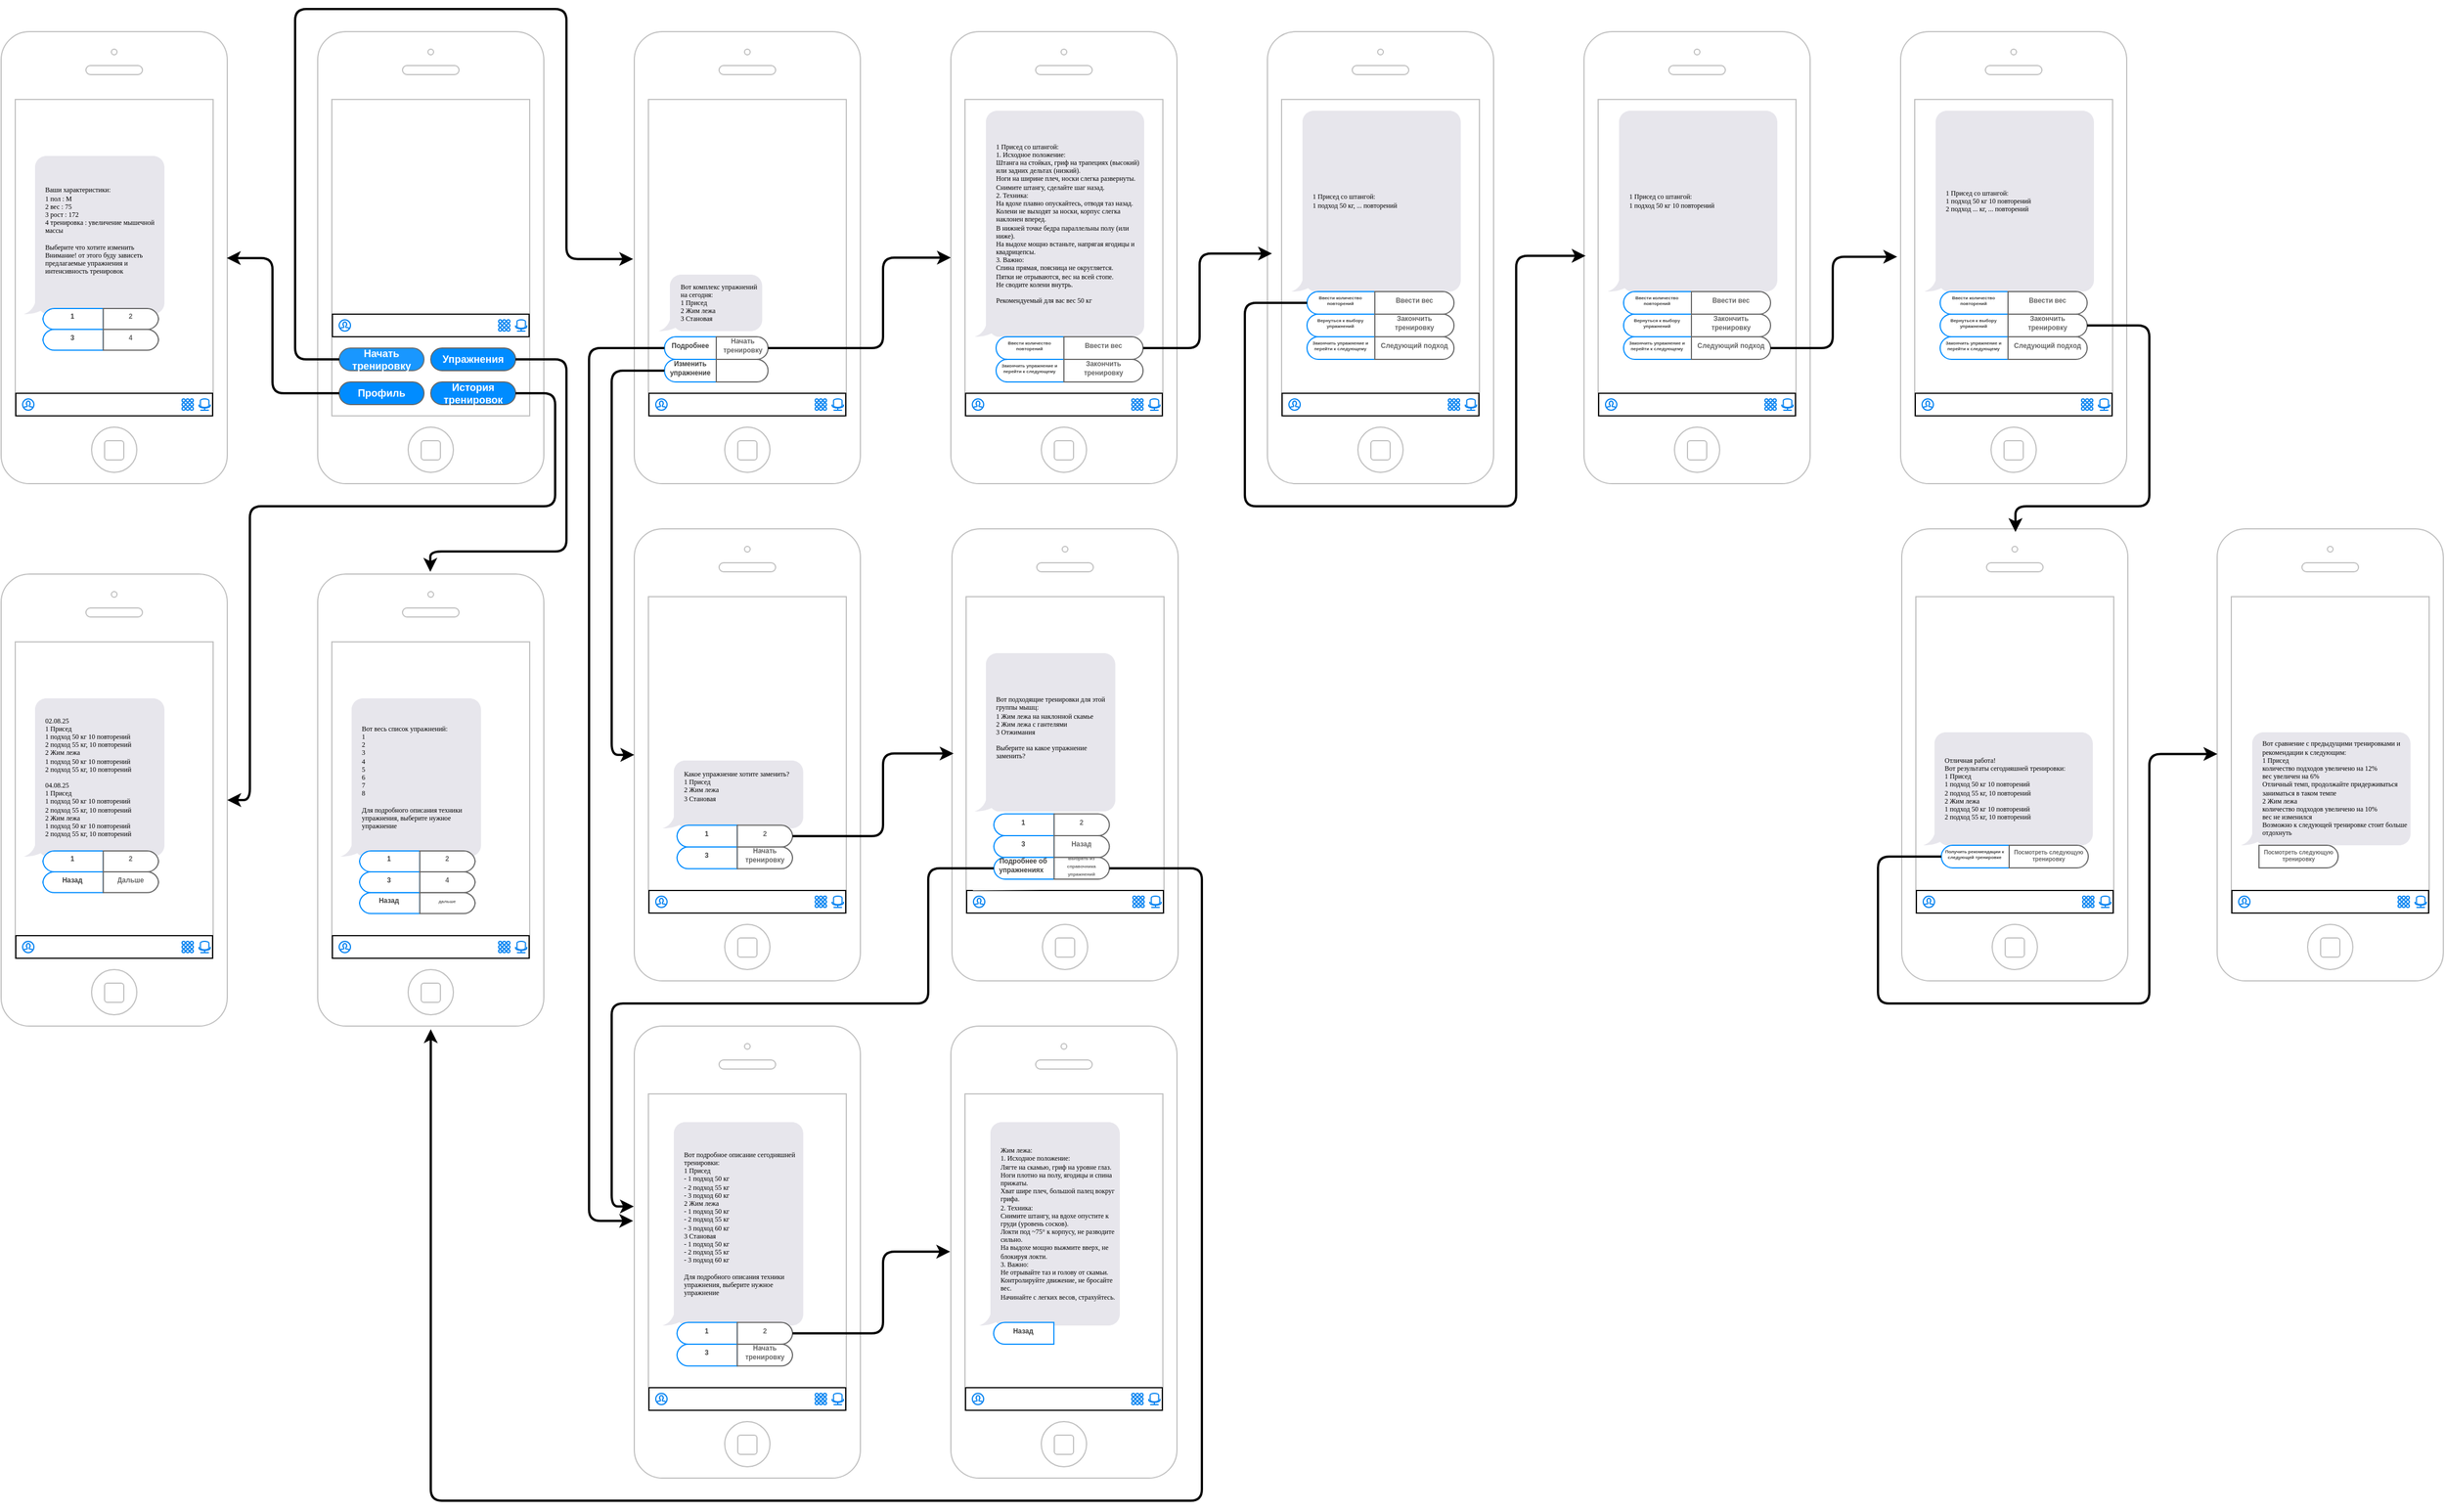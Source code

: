 <mxfile version="27.0.9">
  <diagram name="Page-1" id="4cfT4lKvzyjyCwcxpU8V">
    <mxGraphModel dx="1051" dy="813" grid="1" gridSize="10" guides="1" tooltips="1" connect="1" arrows="1" fold="1" page="1" pageScale="1" pageWidth="827" pageHeight="1169" math="0" shadow="0">
      <root>
        <mxCell id="0" />
        <mxCell id="1" parent="0" />
        <mxCell id="LZq9J9Z-zIQgGj_aYA3X-1" value="" style="html=1;verticalLabelPosition=bottom;labelBackgroundColor=#ffffff;verticalAlign=top;shadow=0;dashed=0;strokeWidth=1;shape=mxgraph.ios7.misc.iphone;strokeColor=#c0c0c0;" vertex="1" parent="1">
          <mxGeometry x="320" y="160" width="200" height="400" as="geometry" />
        </mxCell>
        <mxCell id="LZq9J9Z-zIQgGj_aYA3X-2" value="" style="html=1;verticalLabelPosition=bottom;labelBackgroundColor=#ffffff;verticalAlign=top;shadow=0;dashed=0;strokeWidth=1;shape=mxgraph.ios7.misc.iphone;strokeColor=#c0c0c0;" vertex="1" parent="1">
          <mxGeometry x="600" y="160" width="200" height="400" as="geometry" />
        </mxCell>
        <mxCell id="LZq9J9Z-zIQgGj_aYA3X-3" value="" style="html=1;verticalLabelPosition=bottom;labelBackgroundColor=#ffffff;verticalAlign=top;shadow=0;dashed=0;strokeWidth=1;shape=mxgraph.ios7.misc.iphone;strokeColor=#c0c0c0;" vertex="1" parent="1">
          <mxGeometry x="880" y="160" width="200" height="400" as="geometry" />
        </mxCell>
        <mxCell id="LZq9J9Z-zIQgGj_aYA3X-4" value="Профиль" style="strokeWidth=1;shadow=0;dashed=0;align=center;html=1;shape=mxgraph.mockup.buttons.button;strokeColor=#666666;fontColor=#ffffff;mainText=;buttonStyle=round;fontSize=9;fontStyle=1;fillColor=#008cff;whiteSpace=wrap;" vertex="1" parent="1">
          <mxGeometry x="339" y="470" width="75" height="20" as="geometry" />
        </mxCell>
        <mxCell id="LZq9J9Z-zIQgGj_aYA3X-5" value="История тренировок" style="strokeWidth=1;shadow=0;dashed=0;align=center;html=1;shape=mxgraph.mockup.buttons.button;strokeColor=#666666;fontColor=#ffffff;mainText=;buttonStyle=round;fontSize=9;fontStyle=1;fillColor=#008cff;whiteSpace=wrap;" vertex="1" parent="1">
          <mxGeometry x="420" y="470" width="75" height="20" as="geometry" />
        </mxCell>
        <mxCell id="LZq9J9Z-zIQgGj_aYA3X-6" value="&lt;font&gt;Начать тренировку&lt;/font&gt;" style="strokeWidth=1;shadow=0;dashed=0;align=center;html=1;shape=mxgraph.mockup.buttons.button;strokeColor=#666666;fontColor=#ffffff;mainText=;buttonStyle=round;fontSize=9;fontStyle=1;fillColor=#008cff;whiteSpace=wrap;opacity=90;" vertex="1" parent="1">
          <mxGeometry x="339" y="440" width="75" height="20" as="geometry" />
        </mxCell>
        <mxCell id="LZq9J9Z-zIQgGj_aYA3X-7" value="Упражнения" style="strokeWidth=1;shadow=0;dashed=0;align=center;html=1;shape=mxgraph.mockup.buttons.button;strokeColor=#666666;fontColor=#ffffff;mainText=;buttonStyle=round;fontSize=9;fontStyle=1;fillColor=#008cff;whiteSpace=wrap;" vertex="1" parent="1">
          <mxGeometry x="420" y="440" width="75" height="20" as="geometry" />
        </mxCell>
        <mxCell id="LZq9J9Z-zIQgGj_aYA3X-8" value="" style="rounded=0;whiteSpace=wrap;html=1;" vertex="1" parent="1">
          <mxGeometry x="333" y="410" width="174" height="20" as="geometry" />
        </mxCell>
        <mxCell id="LZq9J9Z-zIQgGj_aYA3X-18" value="" style="html=1;verticalLabelPosition=bottom;align=center;labelBackgroundColor=#ffffff;verticalAlign=top;strokeWidth=1;strokeColor=#0080F0;shadow=0;dashed=0;shape=mxgraph.ios7.icons.microphone;" vertex="1" parent="1">
          <mxGeometry x="495" y="415" width="10" height="10" as="geometry" />
        </mxCell>
        <mxCell id="LZq9J9Z-zIQgGj_aYA3X-19" value="" style="html=1;verticalLabelPosition=bottom;align=center;labelBackgroundColor=#ffffff;verticalAlign=top;strokeWidth=1;strokeColor=#0080F0;shadow=0;dashed=0;shape=mxgraph.ios7.icons.keypad;" vertex="1" parent="1">
          <mxGeometry x="480" y="415" width="10" height="10" as="geometry" />
        </mxCell>
        <mxCell id="LZq9J9Z-zIQgGj_aYA3X-20" value="" style="html=1;verticalLabelPosition=bottom;align=center;labelBackgroundColor=#ffffff;verticalAlign=top;strokeWidth=1;strokeColor=#0080F0;shadow=0;dashed=0;shape=mxgraph.ios7.icons.user;" vertex="1" parent="1">
          <mxGeometry x="339" y="415" width="10" height="10" as="geometry" />
        </mxCell>
        <mxCell id="LZq9J9Z-zIQgGj_aYA3X-26" value="" style="rounded=0;whiteSpace=wrap;html=1;" vertex="1" parent="1">
          <mxGeometry x="613" y="480" width="174" height="20" as="geometry" />
        </mxCell>
        <mxCell id="LZq9J9Z-zIQgGj_aYA3X-27" value="" style="shape=rect;strokeColor=none;fillColor=#ffffff;gradientColor=none;shadow=0;sketch=1;hachureGap=4;pointerEvents=0;fontFamily=Architects Daughter;fontSource=https%3A%2F%2Ffonts.googleapis.com%2Fcss%3Ffamily%3DArchitects%2BDaughter;fontSize=20;" vertex="1" parent="1">
          <mxGeometry x="616.5" y="360" width="167" height="110" as="geometry" />
        </mxCell>
        <mxCell id="LZq9J9Z-zIQgGj_aYA3X-29" value="Вот комплекс упражнений на сегодня:&lt;div&gt;1 Присед&lt;br&gt;2 Жим лежа&lt;br&gt;3 Становая&lt;/div&gt;" style="html=1;strokeWidth=1;shadow=0;dashed=0;shape=mxgraph.ios7ui.callout;strokeColor=none;fillColor=#E7E6EC;align=left;verticalAlign=middle;fontSize=6;spacingLeft=17;fontColor=#000000;spacingTop=0;whiteSpace=wrap;resizeWidth=1;sketch=0;hachureGap=4;pointerEvents=0;fontFamily=Verdana;" vertex="1" parent="LZq9J9Z-zIQgGj_aYA3X-27">
          <mxGeometry width="91.646" height="50" relative="1" as="geometry">
            <mxPoint x="5" y="15" as="offset" />
          </mxGeometry>
        </mxCell>
        <mxCell id="LZq9J9Z-zIQgGj_aYA3X-48" value="" style="swimlane;shape=mxgraph.bootstrap.anchor;strokeColor=#666666;fillColor=#ffffff;fontColor=#666666;fontStyle=0;childLayout=stackLayout;horizontal=0;startSize=0;horizontalStack=1;resizeParent=1;resizeParentMax=0;resizeLast=0;collapsible=0;marginBottom=0;whiteSpace=wrap;html=1;fontSize=8;" vertex="1" parent="LZq9J9Z-zIQgGj_aYA3X-27">
          <mxGeometry x="10.183" y="70" width="91.646" height="20" as="geometry" />
        </mxCell>
        <mxCell id="LZq9J9Z-zIQgGj_aYA3X-49" value="&lt;span style=&quot;color: rgb(63, 63, 63);&quot;&gt;&lt;font style=&quot;font-size: 6px;&quot;&gt;Подробнее&lt;/font&gt;&lt;/span&gt;" style="text;strokeColor=#008CFF;align=center;verticalAlign=middle;spacingLeft=9;spacingRight=10;overflow=hidden;points=[[0,0.5],[1,0.5]];portConstraint=eastwest;rotatable=0;whiteSpace=wrap;html=1;shape=mxgraph.mockup.leftButton;rSize=10;fillColor=default;fontColor=#ffffff;fontSize=5;fontStyle=1;spacing=-2;spacingTop=-4;" vertex="1" parent="LZq9J9Z-zIQgGj_aYA3X-48">
          <mxGeometry width="45.823" height="20" as="geometry" />
        </mxCell>
        <mxCell id="LZq9J9Z-zIQgGj_aYA3X-52" value="&lt;span&gt;Начать тренировку&lt;/span&gt;" style="text;strokeColor=inherit;align=center;verticalAlign=middle;spacingLeft=10;spacingRight=10;overflow=hidden;points=[[0,0.5],[1,0.5]];portConstraint=eastwest;rotatable=0;whiteSpace=wrap;html=1;shape=mxgraph.mockup.rightButton;rSize=10;fillColor=inherit;fontColor=inherit;fontSize=6;fontStyle=1;strokeWidth=1;labelPosition=center;verticalLabelPosition=middle;spacing=-6;spacingTop=-4;" vertex="1" parent="LZq9J9Z-zIQgGj_aYA3X-48">
          <mxGeometry x="45.823" width="45.823" height="20" as="geometry" />
        </mxCell>
        <mxCell id="LZq9J9Z-zIQgGj_aYA3X-79" value="" style="swimlane;shape=mxgraph.bootstrap.anchor;strokeColor=#666666;fillColor=#ffffff;fontColor=#666666;fontStyle=0;childLayout=stackLayout;horizontal=0;startSize=0;horizontalStack=1;resizeParent=1;resizeParentMax=0;resizeLast=0;collapsible=0;marginBottom=0;whiteSpace=wrap;html=1;fontSize=8;" vertex="1" parent="LZq9J9Z-zIQgGj_aYA3X-27">
          <mxGeometry x="10.18" y="90" width="91.646" height="20" as="geometry" />
        </mxCell>
        <mxCell id="LZq9J9Z-zIQgGj_aYA3X-80" value="&lt;span style=&quot;color: rgb(63, 63, 63);&quot;&gt;&lt;font style=&quot;font-size: 6px;&quot;&gt;Изменить упражнение&lt;/font&gt;&lt;/span&gt;" style="text;strokeColor=#008CFF;align=center;verticalAlign=middle;spacingLeft=9;spacingRight=10;overflow=hidden;points=[[0,0.5],[1,0.5]];portConstraint=eastwest;rotatable=0;whiteSpace=wrap;html=1;shape=mxgraph.mockup.leftButton;rSize=10;fillColor=default;fontColor=#ffffff;fontSize=5;fontStyle=1;spacing=-4;spacingTop=-4;" vertex="1" parent="LZq9J9Z-zIQgGj_aYA3X-79">
          <mxGeometry width="45.823" height="20" as="geometry" />
        </mxCell>
        <mxCell id="LZq9J9Z-zIQgGj_aYA3X-81" value="" style="text;strokeColor=inherit;align=center;verticalAlign=middle;spacingLeft=10;spacingRight=10;overflow=hidden;points=[[0,0.5],[1,0.5]];portConstraint=eastwest;rotatable=0;whiteSpace=wrap;html=1;shape=mxgraph.mockup.rightButton;rSize=10;fillColor=inherit;fontColor=inherit;fontSize=6;fontStyle=1;strokeWidth=1;labelPosition=center;verticalLabelPosition=middle;spacing=-6;spacingTop=-4;" vertex="1" parent="LZq9J9Z-zIQgGj_aYA3X-79">
          <mxGeometry x="45.823" width="45.823" height="20" as="geometry" />
        </mxCell>
        <mxCell id="LZq9J9Z-zIQgGj_aYA3X-32" value="" style="html=1;verticalLabelPosition=bottom;align=center;labelBackgroundColor=#ffffff;verticalAlign=top;strokeWidth=1;strokeColor=#0080F0;shadow=0;dashed=0;shape=mxgraph.ios7.icons.microphone;" vertex="1" parent="1">
          <mxGeometry x="775" y="485" width="10" height="10" as="geometry" />
        </mxCell>
        <mxCell id="LZq9J9Z-zIQgGj_aYA3X-33" value="" style="html=1;verticalLabelPosition=bottom;align=center;labelBackgroundColor=#ffffff;verticalAlign=top;strokeWidth=1;strokeColor=#0080F0;shadow=0;dashed=0;shape=mxgraph.ios7.icons.keypad;" vertex="1" parent="1">
          <mxGeometry x="760" y="485" width="10" height="10" as="geometry" />
        </mxCell>
        <mxCell id="LZq9J9Z-zIQgGj_aYA3X-34" value="" style="html=1;verticalLabelPosition=bottom;align=center;labelBackgroundColor=#ffffff;verticalAlign=top;strokeWidth=1;strokeColor=#0080F0;shadow=0;dashed=0;shape=mxgraph.ios7.icons.user;" vertex="1" parent="1">
          <mxGeometry x="619" y="485" width="10" height="10" as="geometry" />
        </mxCell>
        <mxCell id="LZq9J9Z-zIQgGj_aYA3X-39" value="" style="rounded=0;whiteSpace=wrap;html=1;" vertex="1" parent="1">
          <mxGeometry x="893" y="480" width="174" height="20" as="geometry" />
        </mxCell>
        <mxCell id="LZq9J9Z-zIQgGj_aYA3X-40" value="" style="shape=rect;strokeColor=none;fillColor=#ffffff;gradientColor=none;shadow=0;sketch=1;hachureGap=4;pointerEvents=0;fontFamily=Architects Daughter;fontSource=https%3A%2F%2Ffonts.googleapis.com%2Fcss%3Ffamily%3DArchitects%2BDaughter;fontSize=20;" vertex="1" parent="1">
          <mxGeometry x="899" y="230" width="164" height="240" as="geometry" />
        </mxCell>
        <mxCell id="LZq9J9Z-zIQgGj_aYA3X-41" value="&lt;div&gt;1&amp;nbsp;&lt;span style=&quot;background-color: transparent;&quot;&gt;Присед со штангой:&lt;/span&gt;&lt;br&gt;&lt;/div&gt;&lt;div&gt;1. Исходное положение:&lt;/div&gt;&lt;div&gt;Штанга на стойках, гриф на трапециях (высокий) или задних дельтах (низкий).&lt;/div&gt;&lt;div&gt;Ноги на ширине плеч, носки слегка развернуты.&lt;/div&gt;&lt;div&gt;Снимите штангу, сделайте шаг назад.&lt;/div&gt;&lt;div&gt;2. Техника:&lt;/div&gt;&lt;div&gt;На вдохе плавно опускайтесь, отводя таз назад.&lt;/div&gt;&lt;div&gt;Колени не выходят за носки, корпус слегка наклонен вперед.&lt;/div&gt;&lt;div&gt;В нижней точке бедра параллельны полу (или ниже).&lt;/div&gt;&lt;div&gt;На выдохе мощно встаньте, напрягая ягодицы и квадрицепсы.&lt;/div&gt;&lt;div&gt;3. Важно:&lt;/div&gt;&lt;div&gt;Спина прямая, поясница не округляется.&lt;/div&gt;&lt;div&gt;Пятки не отрываются, вес на всей стопе.&lt;/div&gt;&lt;div&gt;Не сводите колени внутрь.&lt;br&gt;&lt;br&gt;Рекомендуемый для вас вес 50 кг&lt;br&gt;&lt;/div&gt;" style="html=1;strokeWidth=1;shadow=0;dashed=0;shape=mxgraph.ios7ui.callout;strokeColor=none;fillColor=#E7E6EC;align=left;verticalAlign=middle;fontSize=6;spacingLeft=17;fontColor=#000000;spacingTop=0;whiteSpace=wrap;resizeWidth=1;sketch=0;hachureGap=4;pointerEvents=0;fontFamily=Verdana;" vertex="1" parent="LZq9J9Z-zIQgGj_aYA3X-40">
          <mxGeometry width="150" height="200" relative="1" as="geometry">
            <mxPoint x="2" as="offset" />
          </mxGeometry>
        </mxCell>
        <mxCell id="LZq9J9Z-zIQgGj_aYA3X-44" value="" style="html=1;verticalLabelPosition=bottom;align=center;labelBackgroundColor=#ffffff;verticalAlign=top;strokeWidth=1;strokeColor=#0080F0;shadow=0;dashed=0;shape=mxgraph.ios7.icons.microphone;" vertex="1" parent="1">
          <mxGeometry x="1055" y="485" width="10" height="10" as="geometry" />
        </mxCell>
        <mxCell id="LZq9J9Z-zIQgGj_aYA3X-45" value="" style="html=1;verticalLabelPosition=bottom;align=center;labelBackgroundColor=#ffffff;verticalAlign=top;strokeWidth=1;strokeColor=#0080F0;shadow=0;dashed=0;shape=mxgraph.ios7.icons.keypad;" vertex="1" parent="1">
          <mxGeometry x="1040" y="485" width="10" height="10" as="geometry" />
        </mxCell>
        <mxCell id="LZq9J9Z-zIQgGj_aYA3X-46" value="" style="html=1;verticalLabelPosition=bottom;align=center;labelBackgroundColor=#ffffff;verticalAlign=top;strokeWidth=1;strokeColor=#0080F0;shadow=0;dashed=0;shape=mxgraph.ios7.icons.user;" vertex="1" parent="1">
          <mxGeometry x="899" y="485" width="10" height="10" as="geometry" />
        </mxCell>
        <mxCell id="LZq9J9Z-zIQgGj_aYA3X-54" value="" style="html=1;verticalLabelPosition=bottom;labelBackgroundColor=#ffffff;verticalAlign=top;shadow=0;dashed=0;strokeWidth=1;shape=mxgraph.ios7.misc.iphone;strokeColor=#c0c0c0;" vertex="1" parent="1">
          <mxGeometry x="600" y="1040" width="200" height="400" as="geometry" />
        </mxCell>
        <mxCell id="LZq9J9Z-zIQgGj_aYA3X-59" value="" style="rounded=0;whiteSpace=wrap;html=1;" vertex="1" parent="1">
          <mxGeometry x="613" y="1360" width="174" height="20" as="geometry" />
        </mxCell>
        <mxCell id="LZq9J9Z-zIQgGj_aYA3X-60" value="" style="shape=rect;strokeColor=none;fillColor=#ffffff;gradientColor=none;shadow=0;sketch=1;hachureGap=4;pointerEvents=0;fontFamily=Architects Daughter;fontSource=https%3A%2F%2Ffonts.googleapis.com%2Fcss%3Ffamily%3DArchitects%2BDaughter;fontSize=20;" vertex="1" parent="1">
          <mxGeometry x="620" y="1110" width="160" height="250" as="geometry" />
        </mxCell>
        <mxCell id="LZq9J9Z-zIQgGj_aYA3X-61" value="&lt;div&gt;Вот подробное описание сегодняшней тренировки:&lt;br&gt;1 Присед&lt;br&gt;- 1 подход 50 кг&lt;/div&gt;&lt;div&gt;- 2 подход 55 кг&lt;/div&gt;&lt;div&gt;- 3 подход 60 кг&lt;/div&gt;&lt;div&gt;&lt;div&gt;2 Жим лежа&lt;br&gt;- 1 подход 50 кг&lt;/div&gt;&lt;div&gt;- 2 подход 55 кг&lt;/div&gt;&lt;div&gt;- 3 подход 60 кг&lt;/div&gt;&lt;/div&gt;&lt;div&gt;&lt;div&gt;3 Становая&lt;br&gt;- 1 подход 50 кг&lt;/div&gt;&lt;div&gt;- 2 подход 55 кг&lt;/div&gt;&lt;div&gt;- 3 подход 60 кг&lt;br&gt;&lt;br&gt;Для подробного описания техники упражнения, выберите нужное упражнение&amp;nbsp;&lt;/div&gt;&lt;/div&gt;" style="html=1;strokeWidth=1;shadow=0;dashed=0;shape=mxgraph.ios7ui.callout;strokeColor=none;fillColor=#E7E6EC;align=left;verticalAlign=middle;fontSize=6;spacingLeft=17;fontColor=#000000;spacingTop=0;whiteSpace=wrap;resizeWidth=1;sketch=0;hachureGap=4;pointerEvents=0;fontFamily=Verdana;" vertex="1" parent="LZq9J9Z-zIQgGj_aYA3X-60">
          <mxGeometry width="124.444" height="180" relative="1" as="geometry">
            <mxPoint x="5" y="15" as="offset" />
          </mxGeometry>
        </mxCell>
        <mxCell id="LZq9J9Z-zIQgGj_aYA3X-67" value="" style="swimlane;shape=mxgraph.bootstrap.anchor;strokeColor=#666666;fillColor=#ffffff;fontColor=#666666;fontStyle=0;childLayout=stackLayout;horizontal=0;startSize=0;horizontalStack=1;resizeParent=1;resizeParentMax=0;resizeLast=0;collapsible=0;marginBottom=0;whiteSpace=wrap;html=1;fontSize=8;" vertex="1" parent="LZq9J9Z-zIQgGj_aYA3X-60">
          <mxGeometry x="17.778" y="192.308" width="102.222" height="19.231" as="geometry" />
        </mxCell>
        <mxCell id="LZq9J9Z-zIQgGj_aYA3X-68" value="&lt;span style=&quot;color: rgb(63, 63, 63);&quot;&gt;&lt;font style=&quot;font-size: 6px;&quot;&gt;1&lt;/font&gt;&lt;/span&gt;" style="text;strokeColor=#008CFF;align=center;verticalAlign=middle;spacingLeft=9;spacingRight=10;overflow=hidden;points=[[0,0.5],[1,0.5]];portConstraint=eastwest;rotatable=0;whiteSpace=wrap;html=1;shape=mxgraph.mockup.leftButton;rSize=10;fillColor=default;fontColor=#ffffff;fontSize=5;fontStyle=1;spacing=-2;spacingTop=-4;" vertex="1" parent="LZq9J9Z-zIQgGj_aYA3X-67">
          <mxGeometry width="53.333" height="19.231" as="geometry" />
        </mxCell>
        <mxCell id="LZq9J9Z-zIQgGj_aYA3X-69" value="&lt;span&gt;2&lt;/span&gt;" style="text;strokeColor=inherit;align=center;verticalAlign=middle;spacingLeft=10;spacingRight=10;overflow=hidden;points=[[0,0.5],[1,0.5]];portConstraint=eastwest;rotatable=0;whiteSpace=wrap;html=1;shape=mxgraph.mockup.rightButton;rSize=10;fillColor=inherit;fontColor=inherit;fontSize=6;fontStyle=1;strokeWidth=1;labelPosition=center;verticalLabelPosition=middle;spacing=-6;spacingTop=-4;" vertex="1" parent="LZq9J9Z-zIQgGj_aYA3X-67">
          <mxGeometry x="53.333" width="48.889" height="19.231" as="geometry" />
        </mxCell>
        <mxCell id="LZq9J9Z-zIQgGj_aYA3X-73" value="" style="swimlane;shape=mxgraph.bootstrap.anchor;strokeColor=#666666;fillColor=#ffffff;fontColor=#666666;fontStyle=0;childLayout=stackLayout;horizontal=0;startSize=0;horizontalStack=1;resizeParent=1;resizeParentMax=0;resizeLast=0;collapsible=0;marginBottom=0;whiteSpace=wrap;html=1;fontSize=8;" vertex="1" parent="LZq9J9Z-zIQgGj_aYA3X-60">
          <mxGeometry x="17.778" y="211.538" width="102.222" height="19.231" as="geometry" />
        </mxCell>
        <mxCell id="LZq9J9Z-zIQgGj_aYA3X-74" value="&lt;span style=&quot;color: rgb(63, 63, 63);&quot;&gt;&lt;font style=&quot;font-size: 6px;&quot;&gt;3&lt;/font&gt;&lt;/span&gt;" style="text;strokeColor=#008CFF;align=center;verticalAlign=middle;spacingLeft=9;spacingRight=10;overflow=hidden;points=[[0,0.5],[1,0.5]];portConstraint=eastwest;rotatable=0;whiteSpace=wrap;html=1;shape=mxgraph.mockup.leftButton;rSize=10;fillColor=default;fontColor=#ffffff;fontSize=5;fontStyle=1;spacing=-2;spacingTop=-4;" vertex="1" parent="LZq9J9Z-zIQgGj_aYA3X-73">
          <mxGeometry width="53.333" height="19.231" as="geometry" />
        </mxCell>
        <mxCell id="LZq9J9Z-zIQgGj_aYA3X-75" value="&lt;span&gt;Начать тренировку&lt;/span&gt;" style="text;strokeColor=inherit;align=center;verticalAlign=middle;spacingLeft=10;spacingRight=10;overflow=hidden;points=[[0,0.5],[1,0.5]];portConstraint=eastwest;rotatable=0;whiteSpace=wrap;html=1;shape=mxgraph.mockup.rightButton;rSize=10;fillColor=inherit;fontColor=inherit;fontSize=6;fontStyle=1;strokeWidth=1;labelPosition=center;verticalLabelPosition=middle;spacing=-6;spacingTop=-4;" vertex="1" parent="LZq9J9Z-zIQgGj_aYA3X-73">
          <mxGeometry x="53.333" width="48.889" height="19.231" as="geometry" />
        </mxCell>
        <mxCell id="LZq9J9Z-zIQgGj_aYA3X-64" value="" style="html=1;verticalLabelPosition=bottom;align=center;labelBackgroundColor=#ffffff;verticalAlign=top;strokeWidth=1;strokeColor=#0080F0;shadow=0;dashed=0;shape=mxgraph.ios7.icons.microphone;" vertex="1" parent="1">
          <mxGeometry x="775" y="1365" width="10" height="10" as="geometry" />
        </mxCell>
        <mxCell id="LZq9J9Z-zIQgGj_aYA3X-65" value="" style="html=1;verticalLabelPosition=bottom;align=center;labelBackgroundColor=#ffffff;verticalAlign=top;strokeWidth=1;strokeColor=#0080F0;shadow=0;dashed=0;shape=mxgraph.ios7.icons.keypad;" vertex="1" parent="1">
          <mxGeometry x="760" y="1365" width="10" height="10" as="geometry" />
        </mxCell>
        <mxCell id="LZq9J9Z-zIQgGj_aYA3X-66" value="" style="html=1;verticalLabelPosition=bottom;align=center;labelBackgroundColor=#ffffff;verticalAlign=top;strokeWidth=1;strokeColor=#0080F0;shadow=0;dashed=0;shape=mxgraph.ios7.icons.user;" vertex="1" parent="1">
          <mxGeometry x="619" y="1365" width="10" height="10" as="geometry" />
        </mxCell>
        <mxCell id="LZq9J9Z-zIQgGj_aYA3X-76" style="edgeStyle=orthogonalEdgeStyle;rounded=1;orthogonalLoop=1;jettySize=auto;html=1;entryX=-0.005;entryY=0.503;entryDx=0;entryDy=0;entryPerimeter=0;strokeWidth=2;curved=0;" edge="1" parent="1" source="LZq9J9Z-zIQgGj_aYA3X-6" target="LZq9J9Z-zIQgGj_aYA3X-2">
          <mxGeometry relative="1" as="geometry">
            <Array as="points">
              <mxPoint x="300" y="450" />
              <mxPoint x="300" y="140" />
              <mxPoint x="540" y="140" />
              <mxPoint x="540" y="361" />
            </Array>
          </mxGeometry>
        </mxCell>
        <mxCell id="LZq9J9Z-zIQgGj_aYA3X-77" style="edgeStyle=orthogonalEdgeStyle;rounded=1;orthogonalLoop=1;jettySize=auto;html=1;entryX=-0.005;entryY=0.431;entryDx=0;entryDy=0;entryPerimeter=0;curved=0;strokeWidth=2;" edge="1" parent="1" source="LZq9J9Z-zIQgGj_aYA3X-49" target="LZq9J9Z-zIQgGj_aYA3X-54">
          <mxGeometry relative="1" as="geometry">
            <Array as="points">
              <mxPoint x="560" y="440" />
              <mxPoint x="560" y="1212" />
            </Array>
          </mxGeometry>
        </mxCell>
        <mxCell id="LZq9J9Z-zIQgGj_aYA3X-78" style="edgeStyle=orthogonalEdgeStyle;rounded=1;orthogonalLoop=1;jettySize=auto;html=1;curved=0;strokeWidth=2;" edge="1" parent="1" source="LZq9J9Z-zIQgGj_aYA3X-52">
          <mxGeometry relative="1" as="geometry">
            <mxPoint x="880" y="360" as="targetPoint" />
            <Array as="points">
              <mxPoint x="820" y="440" />
              <mxPoint x="820" y="360" />
            </Array>
          </mxGeometry>
        </mxCell>
        <mxCell id="LZq9J9Z-zIQgGj_aYA3X-82" value="" style="html=1;verticalLabelPosition=bottom;labelBackgroundColor=#ffffff;verticalAlign=top;shadow=0;dashed=0;strokeWidth=1;shape=mxgraph.ios7.misc.iphone;strokeColor=#c0c0c0;" vertex="1" parent="1">
          <mxGeometry x="600" y="600" width="200" height="400" as="geometry" />
        </mxCell>
        <mxCell id="LZq9J9Z-zIQgGj_aYA3X-83" value="" style="rounded=0;whiteSpace=wrap;html=1;" vertex="1" parent="1">
          <mxGeometry x="613" y="920" width="174" height="20" as="geometry" />
        </mxCell>
        <mxCell id="LZq9J9Z-zIQgGj_aYA3X-84" value="" style="shape=rect;strokeColor=none;fillColor=#ffffff;gradientColor=none;shadow=0;sketch=1;hachureGap=4;pointerEvents=0;fontFamily=Architects Daughter;fontSource=https%3A%2F%2Ffonts.googleapis.com%2Fcss%3Ffamily%3DArchitects%2BDaughter;fontSize=20;" vertex="1" parent="1">
          <mxGeometry x="620" y="670" width="160" height="250" as="geometry" />
        </mxCell>
        <mxCell id="LZq9J9Z-zIQgGj_aYA3X-85" value="&lt;div&gt;Какое упражнение хотите заменить?&lt;br&gt;1 Присед&lt;br&gt;&lt;/div&gt;&lt;div&gt;2 Жим лежа&lt;br&gt;&lt;/div&gt;&lt;div&gt;&lt;div&gt;3 Становая&lt;br&gt;&lt;/div&gt;&lt;div&gt;&lt;br&gt;&amp;nbsp;&lt;/div&gt;&lt;/div&gt;" style="html=1;strokeWidth=1;shadow=0;dashed=0;shape=mxgraph.ios7ui.callout;strokeColor=none;fillColor=#E7E6EC;align=left;verticalAlign=middle;fontSize=6;spacingLeft=17;fontColor=#000000;spacingTop=0;whiteSpace=wrap;resizeWidth=1;sketch=0;hachureGap=4;pointerEvents=0;fontFamily=Verdana;" vertex="1" parent="LZq9J9Z-zIQgGj_aYA3X-84">
          <mxGeometry width="124.44" height="60" relative="1" as="geometry">
            <mxPoint x="5" y="135" as="offset" />
          </mxGeometry>
        </mxCell>
        <mxCell id="LZq9J9Z-zIQgGj_aYA3X-86" value="" style="swimlane;shape=mxgraph.bootstrap.anchor;strokeColor=#666666;fillColor=#ffffff;fontColor=#666666;fontStyle=0;childLayout=stackLayout;horizontal=0;startSize=0;horizontalStack=1;resizeParent=1;resizeParentMax=0;resizeLast=0;collapsible=0;marginBottom=0;whiteSpace=wrap;html=1;fontSize=8;" vertex="1" parent="LZq9J9Z-zIQgGj_aYA3X-84">
          <mxGeometry x="17.778" y="192.308" width="102.222" height="19.231" as="geometry" />
        </mxCell>
        <mxCell id="LZq9J9Z-zIQgGj_aYA3X-87" value="&lt;span style=&quot;color: rgb(63, 63, 63);&quot;&gt;&lt;font style=&quot;font-size: 6px;&quot;&gt;1&lt;/font&gt;&lt;/span&gt;" style="text;strokeColor=#008CFF;align=center;verticalAlign=middle;spacingLeft=9;spacingRight=10;overflow=hidden;points=[[0,0.5],[1,0.5]];portConstraint=eastwest;rotatable=0;whiteSpace=wrap;html=1;shape=mxgraph.mockup.leftButton;rSize=10;fillColor=default;fontColor=#ffffff;fontSize=5;fontStyle=1;spacing=-2;spacingTop=-4;" vertex="1" parent="LZq9J9Z-zIQgGj_aYA3X-86">
          <mxGeometry width="53.333" height="19.231" as="geometry" />
        </mxCell>
        <mxCell id="LZq9J9Z-zIQgGj_aYA3X-88" value="&lt;span&gt;2&lt;/span&gt;" style="text;strokeColor=inherit;align=center;verticalAlign=middle;spacingLeft=10;spacingRight=10;overflow=hidden;points=[[0,0.5],[1,0.5]];portConstraint=eastwest;rotatable=0;whiteSpace=wrap;html=1;shape=mxgraph.mockup.rightButton;rSize=10;fillColor=inherit;fontColor=inherit;fontSize=6;fontStyle=1;strokeWidth=1;labelPosition=center;verticalLabelPosition=middle;spacing=-6;spacingTop=-4;" vertex="1" parent="LZq9J9Z-zIQgGj_aYA3X-86">
          <mxGeometry x="53.333" width="48.889" height="19.231" as="geometry" />
        </mxCell>
        <mxCell id="LZq9J9Z-zIQgGj_aYA3X-89" value="" style="swimlane;shape=mxgraph.bootstrap.anchor;strokeColor=#666666;fillColor=#ffffff;fontColor=#666666;fontStyle=0;childLayout=stackLayout;horizontal=0;startSize=0;horizontalStack=1;resizeParent=1;resizeParentMax=0;resizeLast=0;collapsible=0;marginBottom=0;whiteSpace=wrap;html=1;fontSize=8;" vertex="1" parent="LZq9J9Z-zIQgGj_aYA3X-84">
          <mxGeometry x="17.778" y="211.538" width="102.222" height="19.231" as="geometry" />
        </mxCell>
        <mxCell id="LZq9J9Z-zIQgGj_aYA3X-90" value="&lt;span style=&quot;color: rgb(63, 63, 63);&quot;&gt;&lt;font style=&quot;font-size: 6px;&quot;&gt;3&lt;/font&gt;&lt;/span&gt;" style="text;strokeColor=#008CFF;align=center;verticalAlign=middle;spacingLeft=9;spacingRight=10;overflow=hidden;points=[[0,0.5],[1,0.5]];portConstraint=eastwest;rotatable=0;whiteSpace=wrap;html=1;shape=mxgraph.mockup.leftButton;rSize=10;fillColor=default;fontColor=#ffffff;fontSize=5;fontStyle=1;spacing=-2;spacingTop=-4;" vertex="1" parent="LZq9J9Z-zIQgGj_aYA3X-89">
          <mxGeometry width="53.333" height="19.231" as="geometry" />
        </mxCell>
        <mxCell id="LZq9J9Z-zIQgGj_aYA3X-91" value="&lt;span&gt;Начать тренировку&lt;/span&gt;" style="text;strokeColor=inherit;align=center;verticalAlign=middle;spacingLeft=10;spacingRight=10;overflow=hidden;points=[[0,0.5],[1,0.5]];portConstraint=eastwest;rotatable=0;whiteSpace=wrap;html=1;shape=mxgraph.mockup.rightButton;rSize=10;fillColor=inherit;fontColor=inherit;fontSize=6;fontStyle=1;strokeWidth=1;labelPosition=center;verticalLabelPosition=middle;spacing=-6;spacingTop=-4;" vertex="1" parent="LZq9J9Z-zIQgGj_aYA3X-89">
          <mxGeometry x="53.333" width="48.889" height="19.231" as="geometry" />
        </mxCell>
        <mxCell id="LZq9J9Z-zIQgGj_aYA3X-92" value="" style="html=1;verticalLabelPosition=bottom;align=center;labelBackgroundColor=#ffffff;verticalAlign=top;strokeWidth=1;strokeColor=#0080F0;shadow=0;dashed=0;shape=mxgraph.ios7.icons.microphone;" vertex="1" parent="1">
          <mxGeometry x="775" y="925" width="10" height="10" as="geometry" />
        </mxCell>
        <mxCell id="LZq9J9Z-zIQgGj_aYA3X-93" value="" style="html=1;verticalLabelPosition=bottom;align=center;labelBackgroundColor=#ffffff;verticalAlign=top;strokeWidth=1;strokeColor=#0080F0;shadow=0;dashed=0;shape=mxgraph.ios7.icons.keypad;" vertex="1" parent="1">
          <mxGeometry x="760" y="925" width="10" height="10" as="geometry" />
        </mxCell>
        <mxCell id="LZq9J9Z-zIQgGj_aYA3X-94" value="" style="html=1;verticalLabelPosition=bottom;align=center;labelBackgroundColor=#ffffff;verticalAlign=top;strokeWidth=1;strokeColor=#0080F0;shadow=0;dashed=0;shape=mxgraph.ios7.icons.user;" vertex="1" parent="1">
          <mxGeometry x="619" y="925" width="10" height="10" as="geometry" />
        </mxCell>
        <mxCell id="LZq9J9Z-zIQgGj_aYA3X-95" style="edgeStyle=orthogonalEdgeStyle;rounded=1;orthogonalLoop=1;jettySize=auto;html=1;entryX=0;entryY=0.5;entryDx=0;entryDy=0;entryPerimeter=0;curved=0;strokeWidth=2;" edge="1" parent="1" source="LZq9J9Z-zIQgGj_aYA3X-80" target="LZq9J9Z-zIQgGj_aYA3X-82">
          <mxGeometry relative="1" as="geometry">
            <Array as="points">
              <mxPoint x="580" y="460" />
              <mxPoint x="580" y="800" />
            </Array>
          </mxGeometry>
        </mxCell>
        <mxCell id="LZq9J9Z-zIQgGj_aYA3X-96" value="" style="html=1;verticalLabelPosition=bottom;labelBackgroundColor=#ffffff;verticalAlign=top;shadow=0;dashed=0;strokeWidth=1;shape=mxgraph.ios7.misc.iphone;strokeColor=#c0c0c0;" vertex="1" parent="1">
          <mxGeometry x="881" y="600" width="200" height="400" as="geometry" />
        </mxCell>
        <mxCell id="LZq9J9Z-zIQgGj_aYA3X-97" value="" style="rounded=0;whiteSpace=wrap;html=1;" vertex="1" parent="1">
          <mxGeometry x="894" y="920" width="174" height="20" as="geometry" />
        </mxCell>
        <mxCell id="LZq9J9Z-zIQgGj_aYA3X-98" value="" style="shape=rect;strokeColor=none;fillColor=#ffffff;gradientColor=none;shadow=0;sketch=1;hachureGap=4;pointerEvents=0;fontFamily=Architects Daughter;fontSource=https%3A%2F%2Ffonts.googleapis.com%2Fcss%3Ffamily%3DArchitects%2BDaughter;fontSize=20;" vertex="1" parent="1">
          <mxGeometry x="901" y="670" width="160" height="250.001" as="geometry" />
        </mxCell>
        <mxCell id="LZq9J9Z-zIQgGj_aYA3X-99" value="&lt;div&gt;Вот подходящие тренировки для этой группы мышц:&lt;br&gt;1 Жим лежа на наклонной скамье&lt;br&gt;&lt;/div&gt;&lt;div&gt;2 Жим лежа с гантелями&lt;br&gt;&lt;/div&gt;&lt;div&gt;&lt;div&gt;3 Отжимания&lt;br&gt;&lt;/div&gt;&lt;div&gt;&lt;br&gt;Выберите на какое упражнение заменить?&lt;br&gt;&amp;nbsp;&lt;/div&gt;&lt;/div&gt;" style="html=1;strokeWidth=1;shadow=0;dashed=0;shape=mxgraph.ios7ui.callout;strokeColor=none;fillColor=#E7E6EC;align=left;verticalAlign=middle;fontSize=6;spacingLeft=17;fontColor=#000000;spacingTop=0;whiteSpace=wrap;resizeWidth=1;sketch=0;hachureGap=4;pointerEvents=0;fontFamily=Verdana;" vertex="1" parent="LZq9J9Z-zIQgGj_aYA3X-98">
          <mxGeometry width="124.44" height="140" relative="1" as="geometry">
            <mxPoint y="40" as="offset" />
          </mxGeometry>
        </mxCell>
        <mxCell id="LZq9J9Z-zIQgGj_aYA3X-100" value="" style="swimlane;shape=mxgraph.bootstrap.anchor;strokeColor=#666666;fillColor=#ffffff;fontColor=#666666;fontStyle=0;childLayout=stackLayout;horizontal=0;startSize=0;horizontalStack=1;resizeParent=1;resizeParentMax=0;resizeLast=0;collapsible=0;marginBottom=0;whiteSpace=wrap;html=1;fontSize=8;" vertex="1" parent="LZq9J9Z-zIQgGj_aYA3X-98">
          <mxGeometry x="17" y="182.308" width="102.222" height="19.231" as="geometry" />
        </mxCell>
        <mxCell id="LZq9J9Z-zIQgGj_aYA3X-101" value="&lt;span style=&quot;color: rgb(63, 63, 63);&quot;&gt;&lt;font style=&quot;font-size: 6px;&quot;&gt;1&lt;/font&gt;&lt;/span&gt;" style="text;strokeColor=#008CFF;align=center;verticalAlign=middle;spacingLeft=9;spacingRight=10;overflow=hidden;points=[[0,0.5],[1,0.5]];portConstraint=eastwest;rotatable=0;whiteSpace=wrap;html=1;shape=mxgraph.mockup.leftButton;rSize=10;fillColor=default;fontColor=#ffffff;fontSize=5;fontStyle=1;spacing=-2;spacingTop=-4;" vertex="1" parent="LZq9J9Z-zIQgGj_aYA3X-100">
          <mxGeometry width="53.333" height="19.231" as="geometry" />
        </mxCell>
        <mxCell id="LZq9J9Z-zIQgGj_aYA3X-102" value="&lt;span&gt;2&lt;/span&gt;" style="text;strokeColor=inherit;align=center;verticalAlign=middle;spacingLeft=10;spacingRight=10;overflow=hidden;points=[[0,0.5],[1,0.5]];portConstraint=eastwest;rotatable=0;whiteSpace=wrap;html=1;shape=mxgraph.mockup.rightButton;rSize=10;fillColor=inherit;fontColor=inherit;fontSize=6;fontStyle=1;strokeWidth=1;labelPosition=center;verticalLabelPosition=middle;spacing=-6;spacingTop=-4;" vertex="1" parent="LZq9J9Z-zIQgGj_aYA3X-100">
          <mxGeometry x="53.333" width="48.889" height="19.231" as="geometry" />
        </mxCell>
        <mxCell id="LZq9J9Z-zIQgGj_aYA3X-103" value="" style="swimlane;shape=mxgraph.bootstrap.anchor;strokeColor=#666666;fillColor=#ffffff;fontColor=#666666;fontStyle=0;childLayout=stackLayout;horizontal=0;startSize=0;horizontalStack=1;resizeParent=1;resizeParentMax=0;resizeLast=0;collapsible=0;marginBottom=0;whiteSpace=wrap;html=1;fontSize=8;" vertex="1" parent="LZq9J9Z-zIQgGj_aYA3X-98">
          <mxGeometry x="17" y="201.538" width="102.222" height="19.231" as="geometry" />
        </mxCell>
        <mxCell id="LZq9J9Z-zIQgGj_aYA3X-104" value="&lt;span style=&quot;color: rgb(63, 63, 63);&quot;&gt;&lt;font style=&quot;font-size: 6px;&quot;&gt;3&lt;/font&gt;&lt;/span&gt;" style="text;strokeColor=#008CFF;align=center;verticalAlign=middle;spacingLeft=9;spacingRight=10;overflow=hidden;points=[[0,0.5],[1,0.5]];portConstraint=eastwest;rotatable=0;whiteSpace=wrap;html=1;shape=mxgraph.mockup.leftButton;rSize=10;fillColor=default;fontColor=#ffffff;fontSize=5;fontStyle=1;spacing=-2;spacingTop=-4;" vertex="1" parent="LZq9J9Z-zIQgGj_aYA3X-103">
          <mxGeometry width="53.333" height="19.231" as="geometry" />
        </mxCell>
        <mxCell id="LZq9J9Z-zIQgGj_aYA3X-105" value="Назад" style="text;strokeColor=inherit;align=center;verticalAlign=middle;spacingLeft=10;spacingRight=10;overflow=hidden;points=[[0,0.5],[1,0.5]];portConstraint=eastwest;rotatable=0;whiteSpace=wrap;html=1;shape=mxgraph.mockup.rightButton;rSize=10;fillColor=inherit;fontColor=inherit;fontSize=6;fontStyle=1;strokeWidth=1;labelPosition=center;verticalLabelPosition=middle;spacing=-6;spacingTop=-4;" vertex="1" parent="LZq9J9Z-zIQgGj_aYA3X-103">
          <mxGeometry x="53.333" width="48.889" height="19.231" as="geometry" />
        </mxCell>
        <mxCell id="LZq9J9Z-zIQgGj_aYA3X-109" value="" style="swimlane;shape=mxgraph.bootstrap.anchor;strokeColor=#666666;fillColor=#ffffff;fontColor=#666666;fontStyle=0;childLayout=stackLayout;horizontal=0;startSize=0;horizontalStack=1;resizeParent=1;resizeParentMax=0;resizeLast=0;collapsible=0;marginBottom=0;whiteSpace=wrap;html=1;fontSize=8;" vertex="1" parent="LZq9J9Z-zIQgGj_aYA3X-98">
          <mxGeometry x="17" y="220.77" width="102.222" height="19.231" as="geometry" />
        </mxCell>
        <mxCell id="LZq9J9Z-zIQgGj_aYA3X-110" value="&lt;span style=&quot;color: rgb(63, 63, 63);&quot;&gt;Подробнее об упражнениях&lt;/span&gt;а" style="text;strokeColor=#008CFF;align=center;verticalAlign=middle;spacingLeft=9;spacingRight=10;overflow=hidden;points=[[0,0.5],[1,0.5]];portConstraint=eastwest;rotatable=0;whiteSpace=wrap;html=1;shape=mxgraph.mockup.leftButton;rSize=10;fillColor=default;fontColor=#ffffff;fontSize=6;fontStyle=1;spacing=-5;spacingTop=-4;" vertex="1" parent="LZq9J9Z-zIQgGj_aYA3X-109">
          <mxGeometry width="53.333" height="19.231" as="geometry" />
        </mxCell>
        <mxCell id="LZq9J9Z-zIQgGj_aYA3X-111" value="&lt;span style=&quot;font-size: 4px;&quot;&gt;Выбрать из справочника упражнений&lt;/span&gt;" style="text;strokeColor=inherit;align=center;verticalAlign=middle;spacingLeft=10;spacingRight=10;overflow=hidden;points=[[0,0.5],[1,0.5]];portConstraint=eastwest;rotatable=0;whiteSpace=wrap;html=1;shape=mxgraph.mockup.rightButton;rSize=10;fillColor=inherit;fontColor=inherit;fontSize=6;fontStyle=1;strokeWidth=1;labelPosition=center;verticalLabelPosition=middle;spacing=-6;spacingTop=-4;" vertex="1" parent="LZq9J9Z-zIQgGj_aYA3X-109">
          <mxGeometry x="53.333" width="48.889" height="19.231" as="geometry" />
        </mxCell>
        <mxCell id="LZq9J9Z-zIQgGj_aYA3X-106" value="" style="html=1;verticalLabelPosition=bottom;align=center;labelBackgroundColor=#ffffff;verticalAlign=top;strokeWidth=1;strokeColor=#0080F0;shadow=0;dashed=0;shape=mxgraph.ios7.icons.microphone;" vertex="1" parent="1">
          <mxGeometry x="1056" y="925" width="10" height="10" as="geometry" />
        </mxCell>
        <mxCell id="LZq9J9Z-zIQgGj_aYA3X-107" value="" style="html=1;verticalLabelPosition=bottom;align=center;labelBackgroundColor=#ffffff;verticalAlign=top;strokeWidth=1;strokeColor=#0080F0;shadow=0;dashed=0;shape=mxgraph.ios7.icons.keypad;" vertex="1" parent="1">
          <mxGeometry x="1041" y="925" width="10" height="10" as="geometry" />
        </mxCell>
        <mxCell id="LZq9J9Z-zIQgGj_aYA3X-108" value="" style="html=1;verticalLabelPosition=bottom;align=center;labelBackgroundColor=#ffffff;verticalAlign=top;strokeWidth=1;strokeColor=#0080F0;shadow=0;dashed=0;shape=mxgraph.ios7.icons.user;" vertex="1" parent="1">
          <mxGeometry x="900" y="925" width="10" height="10" as="geometry" />
        </mxCell>
        <mxCell id="LZq9J9Z-zIQgGj_aYA3X-112" style="edgeStyle=orthogonalEdgeStyle;rounded=1;orthogonalLoop=1;jettySize=auto;html=1;entryX=0.007;entryY=0.497;entryDx=0;entryDy=0;entryPerimeter=0;curved=0;strokeWidth=2;" edge="1" parent="1" source="LZq9J9Z-zIQgGj_aYA3X-88" target="LZq9J9Z-zIQgGj_aYA3X-96">
          <mxGeometry relative="1" as="geometry">
            <Array as="points">
              <mxPoint x="820" y="872" />
              <mxPoint x="820" y="799" />
            </Array>
          </mxGeometry>
        </mxCell>
        <mxCell id="LZq9J9Z-zIQgGj_aYA3X-113" value="" style="html=1;verticalLabelPosition=bottom;labelBackgroundColor=#ffffff;verticalAlign=top;shadow=0;dashed=0;strokeWidth=1;shape=mxgraph.ios7.misc.iphone;strokeColor=#c0c0c0;" vertex="1" parent="1">
          <mxGeometry x="880" y="1040" width="200" height="400" as="geometry" />
        </mxCell>
        <mxCell id="LZq9J9Z-zIQgGj_aYA3X-114" value="" style="rounded=0;whiteSpace=wrap;html=1;" vertex="1" parent="1">
          <mxGeometry x="893" y="1360" width="174" height="20" as="geometry" />
        </mxCell>
        <mxCell id="LZq9J9Z-zIQgGj_aYA3X-115" value="" style="shape=rect;strokeColor=none;fillColor=#ffffff;gradientColor=none;shadow=0;sketch=1;hachureGap=4;pointerEvents=0;fontFamily=Architects Daughter;fontSource=https%3A%2F%2Ffonts.googleapis.com%2Fcss%3Ffamily%3DArchitects%2BDaughter;fontSize=20;" vertex="1" parent="1">
          <mxGeometry x="900" y="1110" width="160" height="250" as="geometry" />
        </mxCell>
        <mxCell id="LZq9J9Z-zIQgGj_aYA3X-116" value="&lt;div&gt;Жим лежа:&lt;/div&gt;&lt;div&gt;1. Исходное положение:&lt;/div&gt;&lt;div&gt;Лягте на скамью, гриф на уровне глаз.&lt;/div&gt;&lt;div&gt;Ноги плотно на полу, ягодицы и спина прижаты.&lt;/div&gt;&lt;div&gt;Хват шире плеч, большой палец вокруг грифа.&lt;/div&gt;&lt;div&gt;2. Техника:&lt;/div&gt;&lt;div&gt;Снимите штангу, на вдохе опустите к груди (уровень сосков).&lt;/div&gt;&lt;div&gt;Локти под ~75° к корпусу, не разводите сильно.&lt;/div&gt;&lt;div&gt;На выдохе мощно выжмите вверх, не блокируя локти.&lt;/div&gt;&lt;div&gt;3. Важно:&lt;/div&gt;&lt;div&gt;Не отрывайте таз и голову от скамьи.&lt;/div&gt;&lt;div&gt;Контролируйте движение, не бросайте вес.&lt;/div&gt;&lt;div&gt;Начинайте с легких весов, страхуйтесь.&lt;/div&gt;" style="html=1;strokeWidth=1;shadow=0;dashed=0;shape=mxgraph.ios7ui.callout;strokeColor=none;fillColor=#E7E6EC;align=left;verticalAlign=middle;fontSize=6;spacingLeft=17;fontColor=#000000;spacingTop=0;whiteSpace=wrap;resizeWidth=1;sketch=0;hachureGap=4;pointerEvents=0;fontFamily=Verdana;" vertex="1" parent="LZq9J9Z-zIQgGj_aYA3X-115">
          <mxGeometry width="124.444" height="180" relative="1" as="geometry">
            <mxPoint x="5" y="15" as="offset" />
          </mxGeometry>
        </mxCell>
        <mxCell id="LZq9J9Z-zIQgGj_aYA3X-117" value="" style="swimlane;shape=mxgraph.bootstrap.anchor;strokeColor=#666666;fillColor=#ffffff;fontColor=#666666;fontStyle=0;childLayout=stackLayout;horizontal=0;startSize=0;horizontalStack=1;resizeParent=1;resizeParentMax=0;resizeLast=0;collapsible=0;marginBottom=0;whiteSpace=wrap;html=1;fontSize=8;" vertex="1" parent="LZq9J9Z-zIQgGj_aYA3X-115">
          <mxGeometry x="17.778" y="192.308" width="53.333" height="19.231" as="geometry" />
        </mxCell>
        <mxCell id="LZq9J9Z-zIQgGj_aYA3X-118" value="&lt;span style=&quot;color: rgb(63, 63, 63);&quot;&gt;&lt;font style=&quot;font-size: 6px;&quot;&gt;Назад&lt;/font&gt;&lt;/span&gt;" style="text;strokeColor=#008CFF;align=center;verticalAlign=middle;spacingLeft=9;spacingRight=10;overflow=hidden;points=[[0,0.5],[1,0.5]];portConstraint=eastwest;rotatable=0;whiteSpace=wrap;html=1;shape=mxgraph.mockup.leftButton;rSize=10;fillColor=default;fontColor=#ffffff;fontSize=5;fontStyle=1;spacing=-2;spacingTop=-4;" vertex="1" parent="LZq9J9Z-zIQgGj_aYA3X-117">
          <mxGeometry width="53.333" height="19.231" as="geometry" />
        </mxCell>
        <mxCell id="LZq9J9Z-zIQgGj_aYA3X-123" value="" style="html=1;verticalLabelPosition=bottom;align=center;labelBackgroundColor=#ffffff;verticalAlign=top;strokeWidth=1;strokeColor=#0080F0;shadow=0;dashed=0;shape=mxgraph.ios7.icons.microphone;" vertex="1" parent="1">
          <mxGeometry x="1055" y="1365" width="10" height="10" as="geometry" />
        </mxCell>
        <mxCell id="LZq9J9Z-zIQgGj_aYA3X-124" value="" style="html=1;verticalLabelPosition=bottom;align=center;labelBackgroundColor=#ffffff;verticalAlign=top;strokeWidth=1;strokeColor=#0080F0;shadow=0;dashed=0;shape=mxgraph.ios7.icons.keypad;" vertex="1" parent="1">
          <mxGeometry x="1040" y="1365" width="10" height="10" as="geometry" />
        </mxCell>
        <mxCell id="LZq9J9Z-zIQgGj_aYA3X-125" value="" style="html=1;verticalLabelPosition=bottom;align=center;labelBackgroundColor=#ffffff;verticalAlign=top;strokeWidth=1;strokeColor=#0080F0;shadow=0;dashed=0;shape=mxgraph.ios7.icons.user;" vertex="1" parent="1">
          <mxGeometry x="899" y="1365" width="10" height="10" as="geometry" />
        </mxCell>
        <mxCell id="LZq9J9Z-zIQgGj_aYA3X-126" style="edgeStyle=orthogonalEdgeStyle;rounded=1;orthogonalLoop=1;jettySize=auto;html=1;entryX=-0.003;entryY=0.499;entryDx=0;entryDy=0;entryPerimeter=0;curved=0;strokeWidth=2;" edge="1" parent="1" source="LZq9J9Z-zIQgGj_aYA3X-69" target="LZq9J9Z-zIQgGj_aYA3X-113">
          <mxGeometry relative="1" as="geometry">
            <Array as="points">
              <mxPoint x="820" y="1312" />
              <mxPoint x="820" y="1240" />
            </Array>
          </mxGeometry>
        </mxCell>
        <mxCell id="LZq9J9Z-zIQgGj_aYA3X-127" style="edgeStyle=orthogonalEdgeStyle;rounded=1;orthogonalLoop=1;jettySize=auto;html=1;entryX=-0.002;entryY=0.399;entryDx=0;entryDy=0;entryPerimeter=0;curved=0;strokeWidth=2;" edge="1" parent="1" source="LZq9J9Z-zIQgGj_aYA3X-110" target="LZq9J9Z-zIQgGj_aYA3X-54">
          <mxGeometry relative="1" as="geometry">
            <Array as="points">
              <mxPoint x="860" y="900" />
              <mxPoint x="860" y="1020" />
              <mxPoint x="580" y="1020" />
              <mxPoint x="580" y="1200" />
            </Array>
          </mxGeometry>
        </mxCell>
        <mxCell id="LZq9J9Z-zIQgGj_aYA3X-128" value="" style="html=1;verticalLabelPosition=bottom;labelBackgroundColor=#ffffff;verticalAlign=top;shadow=0;dashed=0;strokeWidth=1;shape=mxgraph.ios7.misc.iphone;strokeColor=#c0c0c0;" vertex="1" parent="1">
          <mxGeometry x="320" y="640" width="200" height="400" as="geometry" />
        </mxCell>
        <mxCell id="LZq9J9Z-zIQgGj_aYA3X-129" value="" style="rounded=0;whiteSpace=wrap;html=1;" vertex="1" parent="1">
          <mxGeometry x="333" y="960" width="174" height="20" as="geometry" />
        </mxCell>
        <mxCell id="LZq9J9Z-zIQgGj_aYA3X-130" value="" style="shape=rect;strokeColor=none;fillColor=#ffffff;gradientColor=none;shadow=0;sketch=1;hachureGap=4;pointerEvents=0;fontFamily=Architects Daughter;fontSource=https%3A%2F%2Ffonts.googleapis.com%2Fcss%3Ffamily%3DArchitects%2BDaughter;fontSize=20;" vertex="1" parent="1">
          <mxGeometry x="340" y="710" width="160" height="240" as="geometry" />
        </mxCell>
        <mxCell id="LZq9J9Z-zIQgGj_aYA3X-131" value="Вот весь список упражнений:&lt;br&gt;1&lt;br&gt;2&lt;br&gt;3&lt;br&gt;4&lt;br&gt;5&lt;br&gt;6&lt;br&gt;7&lt;br&gt;8&lt;br&gt;&lt;br&gt;Для подробного описания техники упражнения, выберите нужное упражнение&amp;nbsp;" style="html=1;strokeWidth=1;shadow=0;dashed=0;shape=mxgraph.ios7ui.callout;strokeColor=none;fillColor=#E7E6EC;align=left;verticalAlign=middle;fontSize=6;spacingLeft=17;fontColor=#000000;spacingTop=0;whiteSpace=wrap;resizeWidth=1;sketch=0;hachureGap=4;pointerEvents=0;fontFamily=Verdana;" vertex="1" parent="LZq9J9Z-zIQgGj_aYA3X-130">
          <mxGeometry width="124.44" height="140" relative="1" as="geometry">
            <mxPoint y="40" as="offset" />
          </mxGeometry>
        </mxCell>
        <mxCell id="LZq9J9Z-zIQgGj_aYA3X-132" value="" style="swimlane;shape=mxgraph.bootstrap.anchor;strokeColor=#666666;fillColor=#ffffff;fontColor=#666666;fontStyle=0;childLayout=stackLayout;horizontal=0;startSize=0;horizontalStack=1;resizeParent=1;resizeParentMax=0;resizeLast=0;collapsible=0;marginBottom=0;whiteSpace=wrap;html=1;fontSize=8;" vertex="1" parent="LZq9J9Z-zIQgGj_aYA3X-130">
          <mxGeometry x="17" y="175.015" width="102.222" height="18.461" as="geometry" />
        </mxCell>
        <mxCell id="LZq9J9Z-zIQgGj_aYA3X-133" value="&lt;span style=&quot;color: rgb(63, 63, 63);&quot;&gt;&lt;font style=&quot;font-size: 6px;&quot;&gt;1&lt;/font&gt;&lt;/span&gt;" style="text;strokeColor=#008CFF;align=center;verticalAlign=middle;spacingLeft=9;spacingRight=10;overflow=hidden;points=[[0,0.5],[1,0.5]];portConstraint=eastwest;rotatable=0;whiteSpace=wrap;html=1;shape=mxgraph.mockup.leftButton;rSize=10;fillColor=default;fontColor=#ffffff;fontSize=5;fontStyle=1;spacing=-2;spacingTop=-4;" vertex="1" parent="LZq9J9Z-zIQgGj_aYA3X-132">
          <mxGeometry width="53.333" height="18.461" as="geometry" />
        </mxCell>
        <mxCell id="LZq9J9Z-zIQgGj_aYA3X-134" value="&lt;span&gt;2&lt;/span&gt;" style="text;strokeColor=inherit;align=center;verticalAlign=middle;spacingLeft=10;spacingRight=10;overflow=hidden;points=[[0,0.5],[1,0.5]];portConstraint=eastwest;rotatable=0;whiteSpace=wrap;html=1;shape=mxgraph.mockup.rightButton;rSize=10;fillColor=inherit;fontColor=inherit;fontSize=6;fontStyle=1;strokeWidth=1;labelPosition=center;verticalLabelPosition=middle;spacing=-6;spacingTop=-4;" vertex="1" parent="LZq9J9Z-zIQgGj_aYA3X-132">
          <mxGeometry x="53.333" width="48.889" height="18.461" as="geometry" />
        </mxCell>
        <mxCell id="LZq9J9Z-zIQgGj_aYA3X-135" value="" style="swimlane;shape=mxgraph.bootstrap.anchor;strokeColor=#666666;fillColor=#ffffff;fontColor=#666666;fontStyle=0;childLayout=stackLayout;horizontal=0;startSize=0;horizontalStack=1;resizeParent=1;resizeParentMax=0;resizeLast=0;collapsible=0;marginBottom=0;whiteSpace=wrap;html=1;fontSize=8;" vertex="1" parent="LZq9J9Z-zIQgGj_aYA3X-130">
          <mxGeometry x="17" y="193.476" width="102.222" height="18.461" as="geometry" />
        </mxCell>
        <mxCell id="LZq9J9Z-zIQgGj_aYA3X-136" value="&lt;span style=&quot;color: rgb(63, 63, 63);&quot;&gt;&lt;font style=&quot;font-size: 6px;&quot;&gt;3&lt;/font&gt;&lt;/span&gt;" style="text;strokeColor=#008CFF;align=center;verticalAlign=middle;spacingLeft=9;spacingRight=10;overflow=hidden;points=[[0,0.5],[1,0.5]];portConstraint=eastwest;rotatable=0;whiteSpace=wrap;html=1;shape=mxgraph.mockup.leftButton;rSize=10;fillColor=default;fontColor=#ffffff;fontSize=5;fontStyle=1;spacing=-2;spacingTop=-4;" vertex="1" parent="LZq9J9Z-zIQgGj_aYA3X-135">
          <mxGeometry width="53.333" height="18.461" as="geometry" />
        </mxCell>
        <mxCell id="LZq9J9Z-zIQgGj_aYA3X-137" value="4" style="text;strokeColor=inherit;align=center;verticalAlign=middle;spacingLeft=10;spacingRight=10;overflow=hidden;points=[[0,0.5],[1,0.5]];portConstraint=eastwest;rotatable=0;whiteSpace=wrap;html=1;shape=mxgraph.mockup.rightButton;rSize=10;fillColor=inherit;fontColor=inherit;fontSize=6;fontStyle=1;strokeWidth=1;labelPosition=center;verticalLabelPosition=middle;spacing=-6;spacingTop=-4;" vertex="1" parent="LZq9J9Z-zIQgGj_aYA3X-135">
          <mxGeometry x="53.333" width="48.889" height="18.461" as="geometry" />
        </mxCell>
        <mxCell id="LZq9J9Z-zIQgGj_aYA3X-138" value="" style="swimlane;shape=mxgraph.bootstrap.anchor;strokeColor=#666666;fillColor=#ffffff;fontColor=#666666;fontStyle=0;childLayout=stackLayout;horizontal=0;startSize=0;horizontalStack=1;resizeParent=1;resizeParentMax=0;resizeLast=0;collapsible=0;marginBottom=0;whiteSpace=wrap;html=1;fontSize=8;" vertex="1" parent="LZq9J9Z-zIQgGj_aYA3X-130">
          <mxGeometry x="17" y="211.939" width="102.222" height="18.461" as="geometry" />
        </mxCell>
        <mxCell id="LZq9J9Z-zIQgGj_aYA3X-139" value="&lt;font color=&quot;#3f3f3f&quot;&gt;Назад&lt;/font&gt;" style="text;strokeColor=#008CFF;align=center;verticalAlign=middle;spacingLeft=9;spacingRight=10;overflow=hidden;points=[[0,0.5],[1,0.5]];portConstraint=eastwest;rotatable=0;whiteSpace=wrap;html=1;shape=mxgraph.mockup.leftButton;rSize=10;fillColor=default;fontColor=#ffffff;fontSize=6;fontStyle=1;spacing=-5;spacingTop=-4;" vertex="1" parent="LZq9J9Z-zIQgGj_aYA3X-138">
          <mxGeometry width="53.333" height="18.461" as="geometry" />
        </mxCell>
        <mxCell id="LZq9J9Z-zIQgGj_aYA3X-140" value="&lt;span style=&quot;font-size: 4px;&quot;&gt;дальше&lt;/span&gt;" style="text;strokeColor=inherit;align=center;verticalAlign=middle;spacingLeft=10;spacingRight=10;overflow=hidden;points=[[0,0.5],[1,0.5]];portConstraint=eastwest;rotatable=0;whiteSpace=wrap;html=1;shape=mxgraph.mockup.rightButton;rSize=10;fillColor=inherit;fontColor=inherit;fontSize=6;fontStyle=1;strokeWidth=1;labelPosition=center;verticalLabelPosition=middle;spacing=-6;spacingTop=-4;" vertex="1" parent="LZq9J9Z-zIQgGj_aYA3X-138">
          <mxGeometry x="53.333" width="48.889" height="18.461" as="geometry" />
        </mxCell>
        <mxCell id="LZq9J9Z-zIQgGj_aYA3X-141" value="" style="html=1;verticalLabelPosition=bottom;align=center;labelBackgroundColor=#ffffff;verticalAlign=top;strokeWidth=1;strokeColor=#0080F0;shadow=0;dashed=0;shape=mxgraph.ios7.icons.microphone;" vertex="1" parent="1">
          <mxGeometry x="495" y="965" width="10" height="10" as="geometry" />
        </mxCell>
        <mxCell id="LZq9J9Z-zIQgGj_aYA3X-142" value="" style="html=1;verticalLabelPosition=bottom;align=center;labelBackgroundColor=#ffffff;verticalAlign=top;strokeWidth=1;strokeColor=#0080F0;shadow=0;dashed=0;shape=mxgraph.ios7.icons.keypad;" vertex="1" parent="1">
          <mxGeometry x="480" y="965" width="10" height="10" as="geometry" />
        </mxCell>
        <mxCell id="LZq9J9Z-zIQgGj_aYA3X-143" value="" style="html=1;verticalLabelPosition=bottom;align=center;labelBackgroundColor=#ffffff;verticalAlign=top;strokeWidth=1;strokeColor=#0080F0;shadow=0;dashed=0;shape=mxgraph.ios7.icons.user;" vertex="1" parent="1">
          <mxGeometry x="339" y="965" width="10" height="10" as="geometry" />
        </mxCell>
        <mxCell id="LZq9J9Z-zIQgGj_aYA3X-144" style="edgeStyle=orthogonalEdgeStyle;rounded=1;orthogonalLoop=1;jettySize=auto;html=1;entryX=0.498;entryY=-0.005;entryDx=0;entryDy=0;entryPerimeter=0;curved=0;strokeWidth=2;" edge="1" parent="1" source="LZq9J9Z-zIQgGj_aYA3X-7" target="LZq9J9Z-zIQgGj_aYA3X-128">
          <mxGeometry relative="1" as="geometry">
            <Array as="points">
              <mxPoint x="540" y="450" />
              <mxPoint x="540" y="620" />
              <mxPoint x="420" y="620" />
            </Array>
          </mxGeometry>
        </mxCell>
        <mxCell id="LZq9J9Z-zIQgGj_aYA3X-146" value="" style="swimlane;shape=mxgraph.bootstrap.anchor;strokeColor=#666666;fillColor=#ffffff;fontColor=#666666;fontStyle=0;childLayout=stackLayout;horizontal=0;startSize=0;horizontalStack=1;resizeParent=1;resizeParentMax=0;resizeLast=0;collapsible=0;marginBottom=0;whiteSpace=wrap;html=1;fontSize=7;" vertex="1" parent="1">
          <mxGeometry x="920" y="430" width="130" height="20" as="geometry" />
        </mxCell>
        <mxCell id="LZq9J9Z-zIQgGj_aYA3X-147" value="&lt;span style=&quot;color: rgb(63, 63, 63);&quot;&gt;&lt;font&gt;Ввести количество повторений&lt;/font&gt;&lt;/span&gt;" style="text;strokeColor=#008CFF;align=center;verticalAlign=middle;spacingLeft=9;spacingRight=10;overflow=hidden;points=[[0,0.5],[1,0.5]];portConstraint=eastwest;rotatable=0;whiteSpace=wrap;html=1;shape=mxgraph.mockup.leftButton;rSize=10;fillColor=default;fontColor=#ffffff;fontSize=4;fontStyle=1;spacing=-2;spacingTop=-4;" vertex="1" parent="LZq9J9Z-zIQgGj_aYA3X-146">
          <mxGeometry width="60" height="20" as="geometry" />
        </mxCell>
        <mxCell id="LZq9J9Z-zIQgGj_aYA3X-148" value="&lt;span&gt;Ввести вес&lt;/span&gt;" style="text;strokeColor=inherit;align=center;verticalAlign=middle;spacingLeft=10;spacingRight=10;overflow=hidden;points=[[0,0.5],[1,0.5]];portConstraint=eastwest;rotatable=0;whiteSpace=wrap;html=1;shape=mxgraph.mockup.rightButton;rSize=10;fillColor=inherit;fontColor=inherit;fontSize=6;fontStyle=1;strokeWidth=1;labelPosition=center;verticalLabelPosition=middle;spacing=-6;spacingTop=-4;" vertex="1" parent="LZq9J9Z-zIQgGj_aYA3X-146">
          <mxGeometry x="60" width="70" height="20" as="geometry" />
        </mxCell>
        <mxCell id="LZq9J9Z-zIQgGj_aYA3X-149" value="" style="swimlane;shape=mxgraph.bootstrap.anchor;strokeColor=#666666;fillColor=#ffffff;fontColor=#666666;fontStyle=0;childLayout=stackLayout;horizontal=0;startSize=0;horizontalStack=1;resizeParent=1;resizeParentMax=0;resizeLast=0;collapsible=0;marginBottom=0;whiteSpace=wrap;html=1;fontSize=8;" vertex="1" parent="1">
          <mxGeometry x="920" y="450" width="130" height="20" as="geometry" />
        </mxCell>
        <mxCell id="LZq9J9Z-zIQgGj_aYA3X-150" value="&lt;span style=&quot;color: rgb(63, 63, 63);&quot;&gt;&lt;font&gt;Закончить упражнение и перейти к следующему&lt;/font&gt;&lt;/span&gt;" style="text;strokeColor=#008CFF;align=center;verticalAlign=middle;spacingLeft=9;spacingRight=10;overflow=hidden;points=[[0,0.5],[1,0.5]];portConstraint=eastwest;rotatable=0;whiteSpace=wrap;html=1;shape=mxgraph.mockup.leftButton;rSize=10;fillColor=default;fontColor=#ffffff;fontSize=4;fontStyle=1;spacing=-4;spacingTop=-4;" vertex="1" parent="LZq9J9Z-zIQgGj_aYA3X-149">
          <mxGeometry width="60" height="20" as="geometry" />
        </mxCell>
        <mxCell id="LZq9J9Z-zIQgGj_aYA3X-151" value="Закончить тренировку" style="text;strokeColor=inherit;align=center;verticalAlign=middle;spacingLeft=10;spacingRight=10;overflow=hidden;points=[[0,0.5],[1,0.5]];portConstraint=eastwest;rotatable=0;whiteSpace=wrap;html=1;shape=mxgraph.mockup.rightButton;rSize=10;fillColor=inherit;fontColor=inherit;fontSize=6;fontStyle=1;strokeWidth=1;labelPosition=center;verticalLabelPosition=middle;spacing=-6;spacingTop=-4;" vertex="1" parent="LZq9J9Z-zIQgGj_aYA3X-149">
          <mxGeometry x="60" width="70" height="20" as="geometry" />
        </mxCell>
        <mxCell id="LZq9J9Z-zIQgGj_aYA3X-152" value="" style="html=1;verticalLabelPosition=bottom;labelBackgroundColor=#ffffff;verticalAlign=top;shadow=0;dashed=0;strokeWidth=1;shape=mxgraph.ios7.misc.iphone;strokeColor=#c0c0c0;" vertex="1" parent="1">
          <mxGeometry x="1160" y="160" width="200" height="400" as="geometry" />
        </mxCell>
        <mxCell id="LZq9J9Z-zIQgGj_aYA3X-153" value="" style="rounded=0;whiteSpace=wrap;html=1;" vertex="1" parent="1">
          <mxGeometry x="1173" y="480" width="174" height="20" as="geometry" />
        </mxCell>
        <mxCell id="LZq9J9Z-zIQgGj_aYA3X-154" value="" style="shape=rect;strokeColor=none;fillColor=#ffffff;gradientColor=none;shadow=0;sketch=1;hachureGap=4;pointerEvents=0;fontFamily=Architects Daughter;fontSource=https%3A%2F%2Ffonts.googleapis.com%2Fcss%3Ffamily%3DArchitects%2BDaughter;fontSize=20;" vertex="1" parent="1">
          <mxGeometry x="1179" y="230" width="164" height="240" as="geometry" />
        </mxCell>
        <mxCell id="LZq9J9Z-zIQgGj_aYA3X-155" value="&lt;div&gt;1&amp;nbsp;&lt;span style=&quot;background-color: transparent;&quot;&gt;Присед со штангой:&lt;br&gt;1 подход 50 кг, ... повторений&amp;nbsp;&lt;/span&gt;&lt;/div&gt;" style="html=1;strokeWidth=1;shadow=0;dashed=0;shape=mxgraph.ios7ui.callout;strokeColor=none;fillColor=#E7E6EC;align=left;verticalAlign=middle;fontSize=6;spacingLeft=17;fontColor=#000000;spacingTop=0;whiteSpace=wrap;resizeWidth=1;sketch=0;hachureGap=4;pointerEvents=0;fontFamily=Verdana;" vertex="1" parent="LZq9J9Z-zIQgGj_aYA3X-154">
          <mxGeometry width="150" height="160" relative="1" as="geometry">
            <mxPoint x="2" as="offset" />
          </mxGeometry>
        </mxCell>
        <mxCell id="LZq9J9Z-zIQgGj_aYA3X-159" value="" style="swimlane;shape=mxgraph.bootstrap.anchor;strokeColor=#666666;fillColor=#ffffff;fontColor=#666666;fontStyle=0;childLayout=stackLayout;horizontal=0;startSize=0;horizontalStack=1;resizeParent=1;resizeParentMax=0;resizeLast=0;collapsible=0;marginBottom=0;whiteSpace=wrap;html=1;fontSize=7;" vertex="1" parent="LZq9J9Z-zIQgGj_aYA3X-154">
          <mxGeometry x="16" y="160" width="130" height="20" as="geometry" />
        </mxCell>
        <mxCell id="LZq9J9Z-zIQgGj_aYA3X-160" value="&lt;span style=&quot;color: rgb(63, 63, 63);&quot;&gt;&lt;font&gt;Ввести количество повторений&lt;/font&gt;&lt;/span&gt;" style="text;strokeColor=#008CFF;align=center;verticalAlign=middle;spacingLeft=9;spacingRight=10;overflow=hidden;points=[[0,0.5],[1,0.5]];portConstraint=eastwest;rotatable=0;whiteSpace=wrap;html=1;shape=mxgraph.mockup.leftButton;rSize=10;fillColor=default;fontColor=#ffffff;fontSize=4;fontStyle=1;spacing=-2;spacingTop=-4;" vertex="1" parent="LZq9J9Z-zIQgGj_aYA3X-159">
          <mxGeometry width="60" height="20" as="geometry" />
        </mxCell>
        <mxCell id="LZq9J9Z-zIQgGj_aYA3X-161" value="Ввести вес" style="text;strokeColor=inherit;align=center;verticalAlign=middle;spacingLeft=10;spacingRight=10;overflow=hidden;points=[[0,0.5],[1,0.5]];portConstraint=eastwest;rotatable=0;whiteSpace=wrap;html=1;shape=mxgraph.mockup.rightButton;rSize=10;fillColor=inherit;fontColor=inherit;fontSize=6;fontStyle=1;strokeWidth=1;labelPosition=center;verticalLabelPosition=middle;spacing=-6;spacingTop=-4;" vertex="1" parent="LZq9J9Z-zIQgGj_aYA3X-159">
          <mxGeometry x="60" width="70" height="20" as="geometry" />
        </mxCell>
        <mxCell id="LZq9J9Z-zIQgGj_aYA3X-162" value="" style="swimlane;shape=mxgraph.bootstrap.anchor;strokeColor=#666666;fillColor=#ffffff;fontColor=#666666;fontStyle=0;childLayout=stackLayout;horizontal=0;startSize=0;horizontalStack=1;resizeParent=1;resizeParentMax=0;resizeLast=0;collapsible=0;marginBottom=0;whiteSpace=wrap;html=1;fontSize=8;" vertex="1" parent="LZq9J9Z-zIQgGj_aYA3X-154">
          <mxGeometry x="16" y="180" width="130" height="20" as="geometry" />
        </mxCell>
        <mxCell id="LZq9J9Z-zIQgGj_aYA3X-163" value="&lt;span style=&quot;color: rgb(63, 63, 63);&quot;&gt;Вернуться к выбору упражнений&lt;/span&gt;" style="text;strokeColor=#008CFF;align=center;verticalAlign=middle;spacingLeft=9;spacingRight=10;overflow=hidden;points=[[0,0.5],[1,0.5]];portConstraint=eastwest;rotatable=0;whiteSpace=wrap;html=1;shape=mxgraph.mockup.leftButton;rSize=10;fillColor=default;fontColor=#ffffff;fontSize=4;fontStyle=1;spacing=-4;spacingTop=-4;" vertex="1" parent="LZq9J9Z-zIQgGj_aYA3X-162">
          <mxGeometry width="60" height="20" as="geometry" />
        </mxCell>
        <mxCell id="LZq9J9Z-zIQgGj_aYA3X-164" value="Закончить тренировку" style="text;strokeColor=inherit;align=center;verticalAlign=middle;spacingLeft=10;spacingRight=10;overflow=hidden;points=[[0,0.5],[1,0.5]];portConstraint=eastwest;rotatable=0;whiteSpace=wrap;html=1;shape=mxgraph.mockup.rightButton;rSize=10;fillColor=inherit;fontColor=inherit;fontSize=6;fontStyle=1;strokeWidth=1;labelPosition=center;verticalLabelPosition=middle;spacing=-6;spacingTop=-4;" vertex="1" parent="LZq9J9Z-zIQgGj_aYA3X-162">
          <mxGeometry x="60" width="70" height="20" as="geometry" />
        </mxCell>
        <mxCell id="LZq9J9Z-zIQgGj_aYA3X-166" value="" style="swimlane;shape=mxgraph.bootstrap.anchor;strokeColor=#666666;fillColor=#ffffff;fontColor=#666666;fontStyle=0;childLayout=stackLayout;horizontal=0;startSize=0;horizontalStack=1;resizeParent=1;resizeParentMax=0;resizeLast=0;collapsible=0;marginBottom=0;whiteSpace=wrap;html=1;fontSize=8;" vertex="1" parent="LZq9J9Z-zIQgGj_aYA3X-154">
          <mxGeometry x="16" y="200" width="130" height="20" as="geometry" />
        </mxCell>
        <mxCell id="LZq9J9Z-zIQgGj_aYA3X-167" value="&lt;span style=&quot;color: rgb(63, 63, 63);&quot;&gt;Закончить упражнение и перейти к следующему&lt;/span&gt;" style="text;strokeColor=#008CFF;align=center;verticalAlign=middle;spacingLeft=9;spacingRight=10;overflow=hidden;points=[[0,0.5],[1,0.5]];portConstraint=eastwest;rotatable=0;whiteSpace=wrap;html=1;shape=mxgraph.mockup.leftButton;rSize=10;fillColor=default;fontColor=#ffffff;fontSize=4;fontStyle=1;spacing=-4;spacingTop=-4;" vertex="1" parent="LZq9J9Z-zIQgGj_aYA3X-166">
          <mxGeometry width="60" height="20" as="geometry" />
        </mxCell>
        <mxCell id="LZq9J9Z-zIQgGj_aYA3X-168" value="Следующий подход" style="text;strokeColor=inherit;align=center;verticalAlign=middle;spacingLeft=10;spacingRight=10;overflow=hidden;points=[[0,0.5],[1,0.5]];portConstraint=eastwest;rotatable=0;whiteSpace=wrap;html=1;shape=mxgraph.mockup.rightButton;rSize=10;fillColor=inherit;fontColor=inherit;fontSize=6;fontStyle=1;strokeWidth=1;labelPosition=center;verticalLabelPosition=middle;spacing=-6;spacingTop=-4;" vertex="1" parent="LZq9J9Z-zIQgGj_aYA3X-166">
          <mxGeometry x="60" width="70" height="20" as="geometry" />
        </mxCell>
        <mxCell id="LZq9J9Z-zIQgGj_aYA3X-156" value="" style="html=1;verticalLabelPosition=bottom;align=center;labelBackgroundColor=#ffffff;verticalAlign=top;strokeWidth=1;strokeColor=#0080F0;shadow=0;dashed=0;shape=mxgraph.ios7.icons.microphone;" vertex="1" parent="1">
          <mxGeometry x="1335" y="485" width="10" height="10" as="geometry" />
        </mxCell>
        <mxCell id="LZq9J9Z-zIQgGj_aYA3X-157" value="" style="html=1;verticalLabelPosition=bottom;align=center;labelBackgroundColor=#ffffff;verticalAlign=top;strokeWidth=1;strokeColor=#0080F0;shadow=0;dashed=0;shape=mxgraph.ios7.icons.keypad;" vertex="1" parent="1">
          <mxGeometry x="1320" y="485" width="10" height="10" as="geometry" />
        </mxCell>
        <mxCell id="LZq9J9Z-zIQgGj_aYA3X-158" value="" style="html=1;verticalLabelPosition=bottom;align=center;labelBackgroundColor=#ffffff;verticalAlign=top;strokeWidth=1;strokeColor=#0080F0;shadow=0;dashed=0;shape=mxgraph.ios7.icons.user;" vertex="1" parent="1">
          <mxGeometry x="1179" y="485" width="10" height="10" as="geometry" />
        </mxCell>
        <mxCell id="LZq9J9Z-zIQgGj_aYA3X-165" style="edgeStyle=orthogonalEdgeStyle;rounded=1;orthogonalLoop=1;jettySize=auto;html=1;entryX=0.02;entryY=0.491;entryDx=0;entryDy=0;entryPerimeter=0;curved=0;strokeWidth=2;" edge="1" parent="1" source="LZq9J9Z-zIQgGj_aYA3X-148" target="LZq9J9Z-zIQgGj_aYA3X-152">
          <mxGeometry relative="1" as="geometry">
            <Array as="points">
              <mxPoint x="1100" y="440" />
              <mxPoint x="1100" y="356" />
            </Array>
          </mxGeometry>
        </mxCell>
        <mxCell id="LZq9J9Z-zIQgGj_aYA3X-169" value="" style="html=1;verticalLabelPosition=bottom;labelBackgroundColor=#ffffff;verticalAlign=top;shadow=0;dashed=0;strokeWidth=1;shape=mxgraph.ios7.misc.iphone;strokeColor=#c0c0c0;" vertex="1" parent="1">
          <mxGeometry x="1440" y="160" width="200" height="400" as="geometry" />
        </mxCell>
        <mxCell id="LZq9J9Z-zIQgGj_aYA3X-170" value="" style="rounded=0;whiteSpace=wrap;html=1;" vertex="1" parent="1">
          <mxGeometry x="1453" y="480" width="174" height="20" as="geometry" />
        </mxCell>
        <mxCell id="LZq9J9Z-zIQgGj_aYA3X-171" value="" style="shape=rect;strokeColor=none;fillColor=#ffffff;gradientColor=none;shadow=0;sketch=1;hachureGap=4;pointerEvents=0;fontFamily=Architects Daughter;fontSource=https%3A%2F%2Ffonts.googleapis.com%2Fcss%3Ffamily%3DArchitects%2BDaughter;fontSize=20;" vertex="1" parent="1">
          <mxGeometry x="1459" y="230" width="164" height="240" as="geometry" />
        </mxCell>
        <mxCell id="LZq9J9Z-zIQgGj_aYA3X-172" value="&lt;div&gt;1&amp;nbsp;&lt;span style=&quot;background-color: transparent;&quot;&gt;Присед со штангой:&lt;br&gt;1 подход 50 кг 10 повторений&amp;nbsp;&lt;/span&gt;&lt;/div&gt;" style="html=1;strokeWidth=1;shadow=0;dashed=0;shape=mxgraph.ios7ui.callout;strokeColor=none;fillColor=#E7E6EC;align=left;verticalAlign=middle;fontSize=6;spacingLeft=17;fontColor=#000000;spacingTop=0;whiteSpace=wrap;resizeWidth=1;sketch=0;hachureGap=4;pointerEvents=0;fontFamily=Verdana;" vertex="1" parent="LZq9J9Z-zIQgGj_aYA3X-171">
          <mxGeometry width="150" height="160" relative="1" as="geometry">
            <mxPoint x="2" as="offset" />
          </mxGeometry>
        </mxCell>
        <mxCell id="LZq9J9Z-zIQgGj_aYA3X-173" value="" style="swimlane;shape=mxgraph.bootstrap.anchor;strokeColor=#666666;fillColor=#ffffff;fontColor=#666666;fontStyle=0;childLayout=stackLayout;horizontal=0;startSize=0;horizontalStack=1;resizeParent=1;resizeParentMax=0;resizeLast=0;collapsible=0;marginBottom=0;whiteSpace=wrap;html=1;fontSize=7;" vertex="1" parent="LZq9J9Z-zIQgGj_aYA3X-171">
          <mxGeometry x="16" y="160" width="130" height="20" as="geometry" />
        </mxCell>
        <mxCell id="LZq9J9Z-zIQgGj_aYA3X-174" value="&lt;span style=&quot;color: rgb(63, 63, 63);&quot;&gt;&lt;font&gt;Ввести количество повторений&lt;/font&gt;&lt;/span&gt;" style="text;strokeColor=#008CFF;align=center;verticalAlign=middle;spacingLeft=9;spacingRight=10;overflow=hidden;points=[[0,0.5],[1,0.5]];portConstraint=eastwest;rotatable=0;whiteSpace=wrap;html=1;shape=mxgraph.mockup.leftButton;rSize=10;fillColor=default;fontColor=#ffffff;fontSize=4;fontStyle=1;spacing=-2;spacingTop=-4;" vertex="1" parent="LZq9J9Z-zIQgGj_aYA3X-173">
          <mxGeometry width="60" height="20" as="geometry" />
        </mxCell>
        <mxCell id="LZq9J9Z-zIQgGj_aYA3X-175" value="Ввести вес" style="text;strokeColor=inherit;align=center;verticalAlign=middle;spacingLeft=10;spacingRight=10;overflow=hidden;points=[[0,0.5],[1,0.5]];portConstraint=eastwest;rotatable=0;whiteSpace=wrap;html=1;shape=mxgraph.mockup.rightButton;rSize=10;fillColor=inherit;fontColor=inherit;fontSize=6;fontStyle=1;strokeWidth=1;labelPosition=center;verticalLabelPosition=middle;spacing=-6;spacingTop=-4;" vertex="1" parent="LZq9J9Z-zIQgGj_aYA3X-173">
          <mxGeometry x="60" width="70" height="20" as="geometry" />
        </mxCell>
        <mxCell id="LZq9J9Z-zIQgGj_aYA3X-176" value="" style="swimlane;shape=mxgraph.bootstrap.anchor;strokeColor=#666666;fillColor=#ffffff;fontColor=#666666;fontStyle=0;childLayout=stackLayout;horizontal=0;startSize=0;horizontalStack=1;resizeParent=1;resizeParentMax=0;resizeLast=0;collapsible=0;marginBottom=0;whiteSpace=wrap;html=1;fontSize=8;" vertex="1" parent="LZq9J9Z-zIQgGj_aYA3X-171">
          <mxGeometry x="16" y="180" width="130" height="20" as="geometry" />
        </mxCell>
        <mxCell id="LZq9J9Z-zIQgGj_aYA3X-177" value="&lt;span style=&quot;color: rgb(63, 63, 63);&quot;&gt;&lt;font&gt;Вернуться к выбору упражнений&lt;/font&gt;&lt;/span&gt;" style="text;strokeColor=#008CFF;align=center;verticalAlign=middle;spacingLeft=9;spacingRight=10;overflow=hidden;points=[[0,0.5],[1,0.5]];portConstraint=eastwest;rotatable=0;whiteSpace=wrap;html=1;shape=mxgraph.mockup.leftButton;rSize=10;fillColor=default;fontColor=#ffffff;fontSize=4;fontStyle=1;spacing=-4;spacingTop=-4;" vertex="1" parent="LZq9J9Z-zIQgGj_aYA3X-176">
          <mxGeometry width="60" height="20" as="geometry" />
        </mxCell>
        <mxCell id="LZq9J9Z-zIQgGj_aYA3X-178" value="Закончить тренировку" style="text;strokeColor=inherit;align=center;verticalAlign=middle;spacingLeft=10;spacingRight=10;overflow=hidden;points=[[0,0.5],[1,0.5]];portConstraint=eastwest;rotatable=0;whiteSpace=wrap;html=1;shape=mxgraph.mockup.rightButton;rSize=10;fillColor=inherit;fontColor=inherit;fontSize=6;fontStyle=1;strokeWidth=1;labelPosition=center;verticalLabelPosition=middle;spacing=-6;spacingTop=-4;" vertex="1" parent="LZq9J9Z-zIQgGj_aYA3X-176">
          <mxGeometry x="60" width="70" height="20" as="geometry" />
        </mxCell>
        <mxCell id="LZq9J9Z-zIQgGj_aYA3X-179" value="" style="swimlane;shape=mxgraph.bootstrap.anchor;strokeColor=#666666;fillColor=#ffffff;fontColor=#666666;fontStyle=0;childLayout=stackLayout;horizontal=0;startSize=0;horizontalStack=1;resizeParent=1;resizeParentMax=0;resizeLast=0;collapsible=0;marginBottom=0;whiteSpace=wrap;html=1;fontSize=8;" vertex="1" parent="LZq9J9Z-zIQgGj_aYA3X-171">
          <mxGeometry x="16" y="200" width="130" height="20" as="geometry" />
        </mxCell>
        <mxCell id="LZq9J9Z-zIQgGj_aYA3X-180" value="&lt;span style=&quot;color: rgb(63, 63, 63);&quot;&gt;Закончить упражнение и перейти к следующему&lt;/span&gt;" style="text;strokeColor=#008CFF;align=center;verticalAlign=middle;spacingLeft=9;spacingRight=10;overflow=hidden;points=[[0,0.5],[1,0.5]];portConstraint=eastwest;rotatable=0;whiteSpace=wrap;html=1;shape=mxgraph.mockup.leftButton;rSize=10;fillColor=default;fontColor=#ffffff;fontSize=4;fontStyle=1;spacing=-4;spacingTop=-4;" vertex="1" parent="LZq9J9Z-zIQgGj_aYA3X-179">
          <mxGeometry width="60" height="20" as="geometry" />
        </mxCell>
        <mxCell id="LZq9J9Z-zIQgGj_aYA3X-181" value="Следующий подход" style="text;strokeColor=inherit;align=center;verticalAlign=middle;spacingLeft=10;spacingRight=10;overflow=hidden;points=[[0,0.5],[1,0.5]];portConstraint=eastwest;rotatable=0;whiteSpace=wrap;html=1;shape=mxgraph.mockup.rightButton;rSize=10;fillColor=inherit;fontColor=inherit;fontSize=6;fontStyle=1;strokeWidth=1;labelPosition=center;verticalLabelPosition=middle;spacing=-6;spacingTop=-4;" vertex="1" parent="LZq9J9Z-zIQgGj_aYA3X-179">
          <mxGeometry x="60" width="70" height="20" as="geometry" />
        </mxCell>
        <mxCell id="LZq9J9Z-zIQgGj_aYA3X-182" value="" style="html=1;verticalLabelPosition=bottom;align=center;labelBackgroundColor=#ffffff;verticalAlign=top;strokeWidth=1;strokeColor=#0080F0;shadow=0;dashed=0;shape=mxgraph.ios7.icons.microphone;" vertex="1" parent="1">
          <mxGeometry x="1615" y="485" width="10" height="10" as="geometry" />
        </mxCell>
        <mxCell id="LZq9J9Z-zIQgGj_aYA3X-183" value="" style="html=1;verticalLabelPosition=bottom;align=center;labelBackgroundColor=#ffffff;verticalAlign=top;strokeWidth=1;strokeColor=#0080F0;shadow=0;dashed=0;shape=mxgraph.ios7.icons.keypad;" vertex="1" parent="1">
          <mxGeometry x="1600" y="485" width="10" height="10" as="geometry" />
        </mxCell>
        <mxCell id="LZq9J9Z-zIQgGj_aYA3X-184" value="" style="html=1;verticalLabelPosition=bottom;align=center;labelBackgroundColor=#ffffff;verticalAlign=top;strokeWidth=1;strokeColor=#0080F0;shadow=0;dashed=0;shape=mxgraph.ios7.icons.user;" vertex="1" parent="1">
          <mxGeometry x="1459" y="485" width="10" height="10" as="geometry" />
        </mxCell>
        <mxCell id="LZq9J9Z-zIQgGj_aYA3X-185" style="edgeStyle=orthogonalEdgeStyle;rounded=1;orthogonalLoop=1;jettySize=auto;html=1;entryX=0.007;entryY=0.496;entryDx=0;entryDy=0;entryPerimeter=0;curved=0;strokeWidth=2;" edge="1" parent="1" source="LZq9J9Z-zIQgGj_aYA3X-160" target="LZq9J9Z-zIQgGj_aYA3X-169">
          <mxGeometry relative="1" as="geometry">
            <Array as="points">
              <mxPoint x="1140" y="400" />
              <mxPoint x="1140" y="580" />
              <mxPoint x="1380" y="580" />
              <mxPoint x="1380" y="358" />
            </Array>
          </mxGeometry>
        </mxCell>
        <mxCell id="LZq9J9Z-zIQgGj_aYA3X-186" value="" style="html=1;verticalLabelPosition=bottom;labelBackgroundColor=#ffffff;verticalAlign=top;shadow=0;dashed=0;strokeWidth=1;shape=mxgraph.ios7.misc.iphone;strokeColor=#c0c0c0;" vertex="1" parent="1">
          <mxGeometry x="1720" y="160" width="200" height="400" as="geometry" />
        </mxCell>
        <mxCell id="LZq9J9Z-zIQgGj_aYA3X-187" value="" style="rounded=0;whiteSpace=wrap;html=1;" vertex="1" parent="1">
          <mxGeometry x="1733" y="480" width="174" height="20" as="geometry" />
        </mxCell>
        <mxCell id="LZq9J9Z-zIQgGj_aYA3X-188" value="" style="shape=rect;strokeColor=none;fillColor=#ffffff;gradientColor=none;shadow=0;sketch=1;hachureGap=4;pointerEvents=0;fontFamily=Architects Daughter;fontSource=https%3A%2F%2Ffonts.googleapis.com%2Fcss%3Ffamily%3DArchitects%2BDaughter;fontSize=20;" vertex="1" parent="1">
          <mxGeometry x="1739" y="230" width="164" height="240" as="geometry" />
        </mxCell>
        <mxCell id="LZq9J9Z-zIQgGj_aYA3X-189" value="&lt;div&gt;1&amp;nbsp;&lt;span style=&quot;background-color: transparent;&quot;&gt;Присед со штангой:&lt;br&gt;1 подход 50 кг 10 повторений&amp;nbsp;&lt;br&gt;2 подход ... кг, ... повторений&lt;/span&gt;&lt;/div&gt;" style="html=1;strokeWidth=1;shadow=0;dashed=0;shape=mxgraph.ios7ui.callout;strokeColor=none;fillColor=#E7E6EC;align=left;verticalAlign=middle;fontSize=6;spacingLeft=17;fontColor=#000000;spacingTop=0;whiteSpace=wrap;resizeWidth=1;sketch=0;hachureGap=4;pointerEvents=0;fontFamily=Verdana;" vertex="1" parent="LZq9J9Z-zIQgGj_aYA3X-188">
          <mxGeometry width="150" height="160" relative="1" as="geometry">
            <mxPoint x="2" as="offset" />
          </mxGeometry>
        </mxCell>
        <mxCell id="LZq9J9Z-zIQgGj_aYA3X-190" value="" style="swimlane;shape=mxgraph.bootstrap.anchor;strokeColor=#666666;fillColor=#ffffff;fontColor=#666666;fontStyle=0;childLayout=stackLayout;horizontal=0;startSize=0;horizontalStack=1;resizeParent=1;resizeParentMax=0;resizeLast=0;collapsible=0;marginBottom=0;whiteSpace=wrap;html=1;fontSize=7;" vertex="1" parent="LZq9J9Z-zIQgGj_aYA3X-188">
          <mxGeometry x="16" y="160" width="130" height="20" as="geometry" />
        </mxCell>
        <mxCell id="LZq9J9Z-zIQgGj_aYA3X-191" value="&lt;span style=&quot;color: rgb(63, 63, 63);&quot;&gt;&lt;font&gt;Ввести количество повторений&lt;/font&gt;&lt;/span&gt;" style="text;strokeColor=#008CFF;align=center;verticalAlign=middle;spacingLeft=9;spacingRight=10;overflow=hidden;points=[[0,0.5],[1,0.5]];portConstraint=eastwest;rotatable=0;whiteSpace=wrap;html=1;shape=mxgraph.mockup.leftButton;rSize=10;fillColor=default;fontColor=#ffffff;fontSize=4;fontStyle=1;spacing=-2;spacingTop=-4;" vertex="1" parent="LZq9J9Z-zIQgGj_aYA3X-190">
          <mxGeometry width="60" height="20" as="geometry" />
        </mxCell>
        <mxCell id="LZq9J9Z-zIQgGj_aYA3X-192" value="Ввести вес" style="text;strokeColor=inherit;align=center;verticalAlign=middle;spacingLeft=10;spacingRight=10;overflow=hidden;points=[[0,0.5],[1,0.5]];portConstraint=eastwest;rotatable=0;whiteSpace=wrap;html=1;shape=mxgraph.mockup.rightButton;rSize=10;fillColor=inherit;fontColor=inherit;fontSize=6;fontStyle=1;strokeWidth=1;labelPosition=center;verticalLabelPosition=middle;spacing=-6;spacingTop=-4;" vertex="1" parent="LZq9J9Z-zIQgGj_aYA3X-190">
          <mxGeometry x="60" width="70" height="20" as="geometry" />
        </mxCell>
        <mxCell id="LZq9J9Z-zIQgGj_aYA3X-193" value="" style="swimlane;shape=mxgraph.bootstrap.anchor;strokeColor=#666666;fillColor=#ffffff;fontColor=#666666;fontStyle=0;childLayout=stackLayout;horizontal=0;startSize=0;horizontalStack=1;resizeParent=1;resizeParentMax=0;resizeLast=0;collapsible=0;marginBottom=0;whiteSpace=wrap;html=1;fontSize=8;" vertex="1" parent="LZq9J9Z-zIQgGj_aYA3X-188">
          <mxGeometry x="16" y="180" width="130" height="20" as="geometry" />
        </mxCell>
        <mxCell id="LZq9J9Z-zIQgGj_aYA3X-194" value="&lt;span style=&quot;color: rgb(63, 63, 63);&quot;&gt;&lt;font&gt;Вернуться к выбору упражнений&lt;/font&gt;&lt;/span&gt;" style="text;strokeColor=#008CFF;align=center;verticalAlign=middle;spacingLeft=9;spacingRight=10;overflow=hidden;points=[[0,0.5],[1,0.5]];portConstraint=eastwest;rotatable=0;whiteSpace=wrap;html=1;shape=mxgraph.mockup.leftButton;rSize=10;fillColor=default;fontColor=#ffffff;fontSize=4;fontStyle=1;spacing=-4;spacingTop=-4;" vertex="1" parent="LZq9J9Z-zIQgGj_aYA3X-193">
          <mxGeometry width="60" height="20" as="geometry" />
        </mxCell>
        <mxCell id="LZq9J9Z-zIQgGj_aYA3X-195" value="Закончить тренировку" style="text;strokeColor=inherit;align=center;verticalAlign=middle;spacingLeft=10;spacingRight=10;overflow=hidden;points=[[0,0.5],[1,0.5]];portConstraint=eastwest;rotatable=0;whiteSpace=wrap;html=1;shape=mxgraph.mockup.rightButton;rSize=10;fillColor=inherit;fontColor=inherit;fontSize=6;fontStyle=1;strokeWidth=1;labelPosition=center;verticalLabelPosition=middle;spacing=-6;spacingTop=-4;" vertex="1" parent="LZq9J9Z-zIQgGj_aYA3X-193">
          <mxGeometry x="60" width="70" height="20" as="geometry" />
        </mxCell>
        <mxCell id="LZq9J9Z-zIQgGj_aYA3X-196" value="" style="swimlane;shape=mxgraph.bootstrap.anchor;strokeColor=#666666;fillColor=#ffffff;fontColor=#666666;fontStyle=0;childLayout=stackLayout;horizontal=0;startSize=0;horizontalStack=1;resizeParent=1;resizeParentMax=0;resizeLast=0;collapsible=0;marginBottom=0;whiteSpace=wrap;html=1;fontSize=8;" vertex="1" parent="LZq9J9Z-zIQgGj_aYA3X-188">
          <mxGeometry x="16" y="200" width="130" height="20" as="geometry" />
        </mxCell>
        <mxCell id="LZq9J9Z-zIQgGj_aYA3X-197" value="&lt;span style=&quot;color: rgb(63, 63, 63);&quot;&gt;Закончить упражнение и перейти к следующему&lt;/span&gt;" style="text;strokeColor=#008CFF;align=center;verticalAlign=middle;spacingLeft=9;spacingRight=10;overflow=hidden;points=[[0,0.5],[1,0.5]];portConstraint=eastwest;rotatable=0;whiteSpace=wrap;html=1;shape=mxgraph.mockup.leftButton;rSize=10;fillColor=default;fontColor=#ffffff;fontSize=4;fontStyle=1;spacing=-4;spacingTop=-4;" vertex="1" parent="LZq9J9Z-zIQgGj_aYA3X-196">
          <mxGeometry width="60" height="20" as="geometry" />
        </mxCell>
        <mxCell id="LZq9J9Z-zIQgGj_aYA3X-198" value="Следующий подход" style="text;strokeColor=inherit;align=center;verticalAlign=middle;spacingLeft=10;spacingRight=10;overflow=hidden;points=[[0,0.5],[1,0.5]];portConstraint=eastwest;rotatable=0;whiteSpace=wrap;html=1;shape=mxgraph.mockup.rightButton;rSize=10;fillColor=inherit;fontColor=inherit;fontSize=6;fontStyle=1;strokeWidth=1;labelPosition=center;verticalLabelPosition=middle;spacing=-6;spacingTop=-4;" vertex="1" parent="LZq9J9Z-zIQgGj_aYA3X-196">
          <mxGeometry x="60" width="70" height="20" as="geometry" />
        </mxCell>
        <mxCell id="LZq9J9Z-zIQgGj_aYA3X-199" value="" style="html=1;verticalLabelPosition=bottom;align=center;labelBackgroundColor=#ffffff;verticalAlign=top;strokeWidth=1;strokeColor=#0080F0;shadow=0;dashed=0;shape=mxgraph.ios7.icons.microphone;" vertex="1" parent="1">
          <mxGeometry x="1895" y="485" width="10" height="10" as="geometry" />
        </mxCell>
        <mxCell id="LZq9J9Z-zIQgGj_aYA3X-200" value="" style="html=1;verticalLabelPosition=bottom;align=center;labelBackgroundColor=#ffffff;verticalAlign=top;strokeWidth=1;strokeColor=#0080F0;shadow=0;dashed=0;shape=mxgraph.ios7.icons.keypad;" vertex="1" parent="1">
          <mxGeometry x="1880" y="485" width="10" height="10" as="geometry" />
        </mxCell>
        <mxCell id="LZq9J9Z-zIQgGj_aYA3X-201" value="" style="html=1;verticalLabelPosition=bottom;align=center;labelBackgroundColor=#ffffff;verticalAlign=top;strokeWidth=1;strokeColor=#0080F0;shadow=0;dashed=0;shape=mxgraph.ios7.icons.user;" vertex="1" parent="1">
          <mxGeometry x="1739" y="485" width="10" height="10" as="geometry" />
        </mxCell>
        <mxCell id="LZq9J9Z-zIQgGj_aYA3X-202" style="edgeStyle=orthogonalEdgeStyle;rounded=1;orthogonalLoop=1;jettySize=auto;html=1;entryX=-0.015;entryY=0.498;entryDx=0;entryDy=0;entryPerimeter=0;curved=0;strokeWidth=2;" edge="1" parent="1" source="LZq9J9Z-zIQgGj_aYA3X-181" target="LZq9J9Z-zIQgGj_aYA3X-186">
          <mxGeometry relative="1" as="geometry">
            <Array as="points">
              <mxPoint x="1660" y="440" />
              <mxPoint x="1660" y="359" />
            </Array>
          </mxGeometry>
        </mxCell>
        <mxCell id="LZq9J9Z-zIQgGj_aYA3X-203" value="" style="html=1;verticalLabelPosition=bottom;labelBackgroundColor=#ffffff;verticalAlign=top;shadow=0;dashed=0;strokeWidth=1;shape=mxgraph.ios7.misc.iphone;strokeColor=#c0c0c0;" vertex="1" parent="1">
          <mxGeometry x="1721" y="600" width="200" height="400" as="geometry" />
        </mxCell>
        <mxCell id="LZq9J9Z-zIQgGj_aYA3X-204" value="" style="rounded=0;whiteSpace=wrap;html=1;" vertex="1" parent="1">
          <mxGeometry x="1734" y="920" width="174" height="20" as="geometry" />
        </mxCell>
        <mxCell id="LZq9J9Z-zIQgGj_aYA3X-205" value="" style="shape=rect;strokeColor=none;fillColor=#ffffff;gradientColor=none;shadow=0;sketch=1;hachureGap=4;pointerEvents=0;fontFamily=Architects Daughter;fontSource=https%3A%2F%2Ffonts.googleapis.com%2Fcss%3Ffamily%3DArchitects%2BDaughter;fontSize=20;" vertex="1" parent="1">
          <mxGeometry x="1740" y="670" width="164" height="240" as="geometry" />
        </mxCell>
        <mxCell id="LZq9J9Z-zIQgGj_aYA3X-206" value="&lt;div&gt;Отличная работа!&lt;br&gt;Вот результаты сегодняшней тренировки:&lt;br&gt;1 Присед&lt;br&gt;1 подход 50 кг 10 повторений&amp;nbsp;&lt;br&gt;2 подход 55 кг, 10 повторений&lt;br&gt;2 Жим лежа&lt;br&gt;1 подход 50 кг 10 повторений&amp;nbsp;&lt;br&gt;2 подход 55 кг, 10 повторений&lt;/div&gt;" style="html=1;strokeWidth=1;shadow=0;dashed=0;shape=mxgraph.ios7ui.callout;strokeColor=none;fillColor=#E7E6EC;align=left;verticalAlign=middle;fontSize=6;spacingLeft=17;fontColor=#000000;spacingTop=0;whiteSpace=wrap;resizeWidth=1;sketch=0;hachureGap=4;pointerEvents=0;fontFamily=Verdana;" vertex="1" parent="LZq9J9Z-zIQgGj_aYA3X-205">
          <mxGeometry width="150" height="100" relative="1" as="geometry">
            <mxPoint y="110" as="offset" />
          </mxGeometry>
        </mxCell>
        <mxCell id="LZq9J9Z-zIQgGj_aYA3X-207" value="" style="swimlane;shape=mxgraph.bootstrap.anchor;strokeColor=#666666;fillColor=#ffffff;fontColor=#666666;fontStyle=0;childLayout=stackLayout;horizontal=0;startSize=0;horizontalStack=1;resizeParent=1;resizeParentMax=0;resizeLast=0;collapsible=0;marginBottom=0;whiteSpace=wrap;html=1;fontSize=6;" vertex="1" parent="LZq9J9Z-zIQgGj_aYA3X-205">
          <mxGeometry x="16" y="210" width="130" height="20" as="geometry" />
        </mxCell>
        <mxCell id="LZq9J9Z-zIQgGj_aYA3X-208" value="&lt;font color=&quot;#3f3f3f&quot;&gt;Получить рекомендации к следующей тренировке&lt;/font&gt;" style="text;strokeColor=#008CFF;align=center;verticalAlign=middle;spacingLeft=9;spacingRight=10;overflow=hidden;points=[[0,0.5],[1,0.5]];portConstraint=eastwest;rotatable=0;whiteSpace=wrap;html=1;shape=mxgraph.mockup.leftButton;rSize=10;fillColor=default;fontColor=#ffffff;fontSize=4;fontStyle=1;spacing=-6;spacingTop=-4;" vertex="1" parent="LZq9J9Z-zIQgGj_aYA3X-207">
          <mxGeometry width="60" height="20" as="geometry" />
        </mxCell>
        <mxCell id="LZq9J9Z-zIQgGj_aYA3X-209" value="Посмотреть следующую тренировку" style="text;strokeColor=inherit;align=center;verticalAlign=middle;spacingLeft=10;spacingRight=10;overflow=hidden;points=[[0,0.5],[1,0.5]];portConstraint=eastwest;rotatable=0;whiteSpace=wrap;html=1;shape=mxgraph.mockup.rightButton;rSize=10;fillColor=inherit;fontColor=inherit;fontSize=5;fontStyle=1;strokeWidth=1;labelPosition=center;verticalLabelPosition=middle;spacing=-6;spacingTop=-4;" vertex="1" parent="LZq9J9Z-zIQgGj_aYA3X-207">
          <mxGeometry x="60" width="70" height="20" as="geometry" />
        </mxCell>
        <mxCell id="LZq9J9Z-zIQgGj_aYA3X-216" value="" style="html=1;verticalLabelPosition=bottom;align=center;labelBackgroundColor=#ffffff;verticalAlign=top;strokeWidth=1;strokeColor=#0080F0;shadow=0;dashed=0;shape=mxgraph.ios7.icons.microphone;" vertex="1" parent="1">
          <mxGeometry x="1896" y="925" width="10" height="10" as="geometry" />
        </mxCell>
        <mxCell id="LZq9J9Z-zIQgGj_aYA3X-217" value="" style="html=1;verticalLabelPosition=bottom;align=center;labelBackgroundColor=#ffffff;verticalAlign=top;strokeWidth=1;strokeColor=#0080F0;shadow=0;dashed=0;shape=mxgraph.ios7.icons.keypad;" vertex="1" parent="1">
          <mxGeometry x="1881" y="925" width="10" height="10" as="geometry" />
        </mxCell>
        <mxCell id="LZq9J9Z-zIQgGj_aYA3X-218" value="" style="html=1;verticalLabelPosition=bottom;align=center;labelBackgroundColor=#ffffff;verticalAlign=top;strokeWidth=1;strokeColor=#0080F0;shadow=0;dashed=0;shape=mxgraph.ios7.icons.user;" vertex="1" parent="1">
          <mxGeometry x="1740" y="925" width="10" height="10" as="geometry" />
        </mxCell>
        <mxCell id="LZq9J9Z-zIQgGj_aYA3X-219" style="edgeStyle=orthogonalEdgeStyle;rounded=1;orthogonalLoop=1;jettySize=auto;html=1;entryX=0.503;entryY=0.007;entryDx=0;entryDy=0;entryPerimeter=0;curved=0;strokeWidth=2;" edge="1" parent="1" source="LZq9J9Z-zIQgGj_aYA3X-195" target="LZq9J9Z-zIQgGj_aYA3X-203">
          <mxGeometry relative="1" as="geometry">
            <Array as="points">
              <mxPoint x="1940" y="420" />
              <mxPoint x="1940" y="580" />
              <mxPoint x="1822" y="580" />
            </Array>
          </mxGeometry>
        </mxCell>
        <mxCell id="LZq9J9Z-zIQgGj_aYA3X-220" value="" style="html=1;verticalLabelPosition=bottom;labelBackgroundColor=#ffffff;verticalAlign=top;shadow=0;dashed=0;strokeWidth=1;shape=mxgraph.ios7.misc.iphone;strokeColor=#c0c0c0;" vertex="1" parent="1">
          <mxGeometry x="2000" y="600" width="200" height="400" as="geometry" />
        </mxCell>
        <mxCell id="LZq9J9Z-zIQgGj_aYA3X-221" value="" style="rounded=0;whiteSpace=wrap;html=1;" vertex="1" parent="1">
          <mxGeometry x="2013" y="920" width="174" height="20" as="geometry" />
        </mxCell>
        <mxCell id="LZq9J9Z-zIQgGj_aYA3X-222" value="" style="shape=rect;strokeColor=none;fillColor=#ffffff;gradientColor=none;shadow=0;sketch=1;hachureGap=4;pointerEvents=0;fontFamily=Architects Daughter;fontSource=https%3A%2F%2Ffonts.googleapis.com%2Fcss%3Ffamily%3DArchitects%2BDaughter;fontSize=20;" vertex="1" parent="1">
          <mxGeometry x="2021" y="670" width="164" height="240" as="geometry" />
        </mxCell>
        <mxCell id="LZq9J9Z-zIQgGj_aYA3X-223" value="&lt;div&gt;Вот сравнение с предыдущими тренировками и рекомендации к следующим:&lt;br&gt;1 Присед&lt;br&gt;количество подходов увеличено на 12%&lt;br&gt;вес увеличен на 6%&lt;br&gt;Отличный темп, продолжайте придерживаться заниматься в таком темпе&amp;nbsp;&lt;/div&gt;&lt;div&gt;2 Жим лежа&lt;br&gt;количество подходов увеличено на 10%&lt;br&gt;вес не изменился&lt;br&gt;Возможно к следующей тренировке стоит больше отдохнуть&lt;/div&gt;" style="html=1;strokeWidth=1;shadow=0;dashed=0;shape=mxgraph.ios7ui.callout;strokeColor=none;fillColor=#E7E6EC;align=left;verticalAlign=middle;fontSize=6;spacingLeft=17;fontColor=#000000;spacingTop=0;whiteSpace=wrap;resizeWidth=1;sketch=0;hachureGap=4;pointerEvents=0;fontFamily=Verdana;" vertex="1" parent="LZq9J9Z-zIQgGj_aYA3X-222">
          <mxGeometry width="150" height="100" relative="1" as="geometry">
            <mxPoint y="110" as="offset" />
          </mxGeometry>
        </mxCell>
        <mxCell id="LZq9J9Z-zIQgGj_aYA3X-224" value="" style="swimlane;shape=mxgraph.bootstrap.anchor;strokeColor=#666666;fillColor=#ffffff;fontColor=#666666;fontStyle=0;childLayout=stackLayout;horizontal=0;startSize=0;horizontalStack=1;resizeParent=1;resizeParentMax=0;resizeLast=0;collapsible=0;marginBottom=0;whiteSpace=wrap;html=1;fontSize=6;" vertex="1" parent="LZq9J9Z-zIQgGj_aYA3X-222">
          <mxGeometry x="16" y="210" width="70" height="20" as="geometry" />
        </mxCell>
        <mxCell id="LZq9J9Z-zIQgGj_aYA3X-226" value="Посмотреть следующую тренировку" style="text;strokeColor=inherit;align=center;verticalAlign=middle;spacingLeft=10;spacingRight=10;overflow=hidden;points=[[0,0.5],[1,0.5]];portConstraint=eastwest;rotatable=0;whiteSpace=wrap;html=1;shape=mxgraph.mockup.rightButton;rSize=10;fillColor=inherit;fontColor=inherit;fontSize=5;fontStyle=1;strokeWidth=1;labelPosition=center;verticalLabelPosition=middle;spacing=-6;spacingTop=-4;" vertex="1" parent="LZq9J9Z-zIQgGj_aYA3X-224">
          <mxGeometry width="70" height="20" as="geometry" />
        </mxCell>
        <mxCell id="LZq9J9Z-zIQgGj_aYA3X-227" value="" style="html=1;verticalLabelPosition=bottom;align=center;labelBackgroundColor=#ffffff;verticalAlign=top;strokeWidth=1;strokeColor=#0080F0;shadow=0;dashed=0;shape=mxgraph.ios7.icons.microphone;" vertex="1" parent="1">
          <mxGeometry x="2175" y="925" width="10" height="10" as="geometry" />
        </mxCell>
        <mxCell id="LZq9J9Z-zIQgGj_aYA3X-228" value="" style="html=1;verticalLabelPosition=bottom;align=center;labelBackgroundColor=#ffffff;verticalAlign=top;strokeWidth=1;strokeColor=#0080F0;shadow=0;dashed=0;shape=mxgraph.ios7.icons.keypad;" vertex="1" parent="1">
          <mxGeometry x="2160" y="925" width="10" height="10" as="geometry" />
        </mxCell>
        <mxCell id="LZq9J9Z-zIQgGj_aYA3X-229" value="" style="html=1;verticalLabelPosition=bottom;align=center;labelBackgroundColor=#ffffff;verticalAlign=top;strokeWidth=1;strokeColor=#0080F0;shadow=0;dashed=0;shape=mxgraph.ios7.icons.user;" vertex="1" parent="1">
          <mxGeometry x="2019" y="925" width="10" height="10" as="geometry" />
        </mxCell>
        <mxCell id="LZq9J9Z-zIQgGj_aYA3X-230" style="edgeStyle=orthogonalEdgeStyle;rounded=1;orthogonalLoop=1;jettySize=auto;html=1;entryX=0.001;entryY=0.498;entryDx=0;entryDy=0;entryPerimeter=0;curved=0;strokeWidth=2;" edge="1" parent="1" source="LZq9J9Z-zIQgGj_aYA3X-208" target="LZq9J9Z-zIQgGj_aYA3X-220">
          <mxGeometry relative="1" as="geometry">
            <Array as="points">
              <mxPoint x="1700" y="890" />
              <mxPoint x="1700" y="1020" />
              <mxPoint x="1940" y="1020" />
              <mxPoint x="1940" y="799" />
            </Array>
          </mxGeometry>
        </mxCell>
        <mxCell id="LZq9J9Z-zIQgGj_aYA3X-145" style="edgeStyle=orthogonalEdgeStyle;rounded=1;orthogonalLoop=1;jettySize=auto;html=1;curved=0;strokeWidth=2;entryX=0.5;entryY=1.007;entryDx=0;entryDy=0;entryPerimeter=0;exitX=1;exitY=0.5;exitDx=0;exitDy=0;" edge="1" parent="1" source="LZq9J9Z-zIQgGj_aYA3X-111" target="LZq9J9Z-zIQgGj_aYA3X-128">
          <mxGeometry relative="1" as="geometry">
            <mxPoint x="1021.822" y="900.0" as="sourcePoint" />
            <mxPoint x="420" y="1060" as="targetPoint" />
            <Array as="points">
              <mxPoint x="1102" y="900" />
              <mxPoint x="1102" y="1460" />
              <mxPoint x="420" y="1460" />
            </Array>
          </mxGeometry>
        </mxCell>
        <mxCell id="LZq9J9Z-zIQgGj_aYA3X-231" value="" style="html=1;verticalLabelPosition=bottom;labelBackgroundColor=#ffffff;verticalAlign=top;shadow=0;dashed=0;strokeWidth=1;shape=mxgraph.ios7.misc.iphone;strokeColor=#c0c0c0;" vertex="1" parent="1">
          <mxGeometry x="40" y="160" width="200" height="400" as="geometry" />
        </mxCell>
        <mxCell id="LZq9J9Z-zIQgGj_aYA3X-232" value="" style="rounded=0;whiteSpace=wrap;html=1;" vertex="1" parent="1">
          <mxGeometry x="53" y="480" width="174" height="20" as="geometry" />
        </mxCell>
        <mxCell id="LZq9J9Z-zIQgGj_aYA3X-233" value="" style="shape=rect;strokeColor=none;fillColor=#ffffff;gradientColor=none;shadow=0;sketch=1;hachureGap=4;pointerEvents=0;fontFamily=Architects Daughter;fontSource=https%3A%2F%2Ffonts.googleapis.com%2Fcss%3Ffamily%3DArchitects%2BDaughter;fontSize=20;" vertex="1" parent="1">
          <mxGeometry x="60" y="230" width="160" height="240" as="geometry" />
        </mxCell>
        <mxCell id="LZq9J9Z-zIQgGj_aYA3X-234" value="Ваши характеристики:&lt;br&gt;1 пол : М&lt;br&gt;2 вес : 75&lt;br&gt;3 рост : 172&lt;br&gt;4 тренировка : увеличение мышечной массы&lt;br&gt;&lt;br&gt;Выберите что хотите изменить&lt;br&gt;Внимание! от этого буду зависеть предлагаемые упражнения и интенсивность тренировок&lt;div&gt;&lt;br/&gt;&lt;/div&gt;" style="html=1;strokeWidth=1;shadow=0;dashed=0;shape=mxgraph.ios7ui.callout;strokeColor=none;fillColor=#E7E6EC;align=left;verticalAlign=middle;fontSize=6;spacingLeft=17;fontColor=#000000;spacingTop=0;whiteSpace=wrap;resizeWidth=1;sketch=0;hachureGap=4;pointerEvents=0;fontFamily=Verdana;" vertex="1" parent="LZq9J9Z-zIQgGj_aYA3X-233">
          <mxGeometry width="124.44" height="140" relative="1" as="geometry">
            <mxPoint y="40" as="offset" />
          </mxGeometry>
        </mxCell>
        <mxCell id="LZq9J9Z-zIQgGj_aYA3X-235" value="" style="swimlane;shape=mxgraph.bootstrap.anchor;strokeColor=#666666;fillColor=#ffffff;fontColor=#666666;fontStyle=0;childLayout=stackLayout;horizontal=0;startSize=0;horizontalStack=1;resizeParent=1;resizeParentMax=0;resizeLast=0;collapsible=0;marginBottom=0;whiteSpace=wrap;html=1;fontSize=8;" vertex="1" parent="LZq9J9Z-zIQgGj_aYA3X-233">
          <mxGeometry x="17" y="175.015" width="102.222" height="18.461" as="geometry" />
        </mxCell>
        <mxCell id="LZq9J9Z-zIQgGj_aYA3X-236" value="&lt;span style=&quot;color: rgb(63, 63, 63);&quot;&gt;&lt;font style=&quot;font-size: 6px;&quot;&gt;1&lt;/font&gt;&lt;/span&gt;" style="text;strokeColor=#008CFF;align=center;verticalAlign=middle;spacingLeft=9;spacingRight=10;overflow=hidden;points=[[0,0.5],[1,0.5]];portConstraint=eastwest;rotatable=0;whiteSpace=wrap;html=1;shape=mxgraph.mockup.leftButton;rSize=10;fillColor=default;fontColor=#ffffff;fontSize=5;fontStyle=1;spacing=-2;spacingTop=-4;" vertex="1" parent="LZq9J9Z-zIQgGj_aYA3X-235">
          <mxGeometry width="53.333" height="18.461" as="geometry" />
        </mxCell>
        <mxCell id="LZq9J9Z-zIQgGj_aYA3X-237" value="&lt;span&gt;2&lt;/span&gt;" style="text;strokeColor=inherit;align=center;verticalAlign=middle;spacingLeft=10;spacingRight=10;overflow=hidden;points=[[0,0.5],[1,0.5]];portConstraint=eastwest;rotatable=0;whiteSpace=wrap;html=1;shape=mxgraph.mockup.rightButton;rSize=10;fillColor=inherit;fontColor=inherit;fontSize=6;fontStyle=1;strokeWidth=1;labelPosition=center;verticalLabelPosition=middle;spacing=-6;spacingTop=-4;" vertex="1" parent="LZq9J9Z-zIQgGj_aYA3X-235">
          <mxGeometry x="53.333" width="48.889" height="18.461" as="geometry" />
        </mxCell>
        <mxCell id="LZq9J9Z-zIQgGj_aYA3X-238" value="" style="swimlane;shape=mxgraph.bootstrap.anchor;strokeColor=#666666;fillColor=#ffffff;fontColor=#666666;fontStyle=0;childLayout=stackLayout;horizontal=0;startSize=0;horizontalStack=1;resizeParent=1;resizeParentMax=0;resizeLast=0;collapsible=0;marginBottom=0;whiteSpace=wrap;html=1;fontSize=8;" vertex="1" parent="LZq9J9Z-zIQgGj_aYA3X-233">
          <mxGeometry x="17" y="193.476" width="102.222" height="18.461" as="geometry" />
        </mxCell>
        <mxCell id="LZq9J9Z-zIQgGj_aYA3X-239" value="&lt;span style=&quot;color: rgb(63, 63, 63);&quot;&gt;&lt;font style=&quot;font-size: 6px;&quot;&gt;3&lt;/font&gt;&lt;/span&gt;" style="text;strokeColor=#008CFF;align=center;verticalAlign=middle;spacingLeft=9;spacingRight=10;overflow=hidden;points=[[0,0.5],[1,0.5]];portConstraint=eastwest;rotatable=0;whiteSpace=wrap;html=1;shape=mxgraph.mockup.leftButton;rSize=10;fillColor=default;fontColor=#ffffff;fontSize=5;fontStyle=1;spacing=-2;spacingTop=-4;" vertex="1" parent="LZq9J9Z-zIQgGj_aYA3X-238">
          <mxGeometry width="53.333" height="18.461" as="geometry" />
        </mxCell>
        <mxCell id="LZq9J9Z-zIQgGj_aYA3X-240" value="4" style="text;strokeColor=inherit;align=center;verticalAlign=middle;spacingLeft=10;spacingRight=10;overflow=hidden;points=[[0,0.5],[1,0.5]];portConstraint=eastwest;rotatable=0;whiteSpace=wrap;html=1;shape=mxgraph.mockup.rightButton;rSize=10;fillColor=inherit;fontColor=inherit;fontSize=6;fontStyle=1;strokeWidth=1;labelPosition=center;verticalLabelPosition=middle;spacing=-6;spacingTop=-4;" vertex="1" parent="LZq9J9Z-zIQgGj_aYA3X-238">
          <mxGeometry x="53.333" width="48.889" height="18.461" as="geometry" />
        </mxCell>
        <mxCell id="LZq9J9Z-zIQgGj_aYA3X-244" value="" style="html=1;verticalLabelPosition=bottom;align=center;labelBackgroundColor=#ffffff;verticalAlign=top;strokeWidth=1;strokeColor=#0080F0;shadow=0;dashed=0;shape=mxgraph.ios7.icons.microphone;" vertex="1" parent="1">
          <mxGeometry x="215" y="485" width="10" height="10" as="geometry" />
        </mxCell>
        <mxCell id="LZq9J9Z-zIQgGj_aYA3X-245" value="" style="html=1;verticalLabelPosition=bottom;align=center;labelBackgroundColor=#ffffff;verticalAlign=top;strokeWidth=1;strokeColor=#0080F0;shadow=0;dashed=0;shape=mxgraph.ios7.icons.keypad;" vertex="1" parent="1">
          <mxGeometry x="200" y="485" width="10" height="10" as="geometry" />
        </mxCell>
        <mxCell id="LZq9J9Z-zIQgGj_aYA3X-246" value="" style="html=1;verticalLabelPosition=bottom;align=center;labelBackgroundColor=#ffffff;verticalAlign=top;strokeWidth=1;strokeColor=#0080F0;shadow=0;dashed=0;shape=mxgraph.ios7.icons.user;" vertex="1" parent="1">
          <mxGeometry x="59" y="485" width="10" height="10" as="geometry" />
        </mxCell>
        <mxCell id="LZq9J9Z-zIQgGj_aYA3X-247" style="edgeStyle=orthogonalEdgeStyle;rounded=1;orthogonalLoop=1;jettySize=auto;html=1;entryX=0.998;entryY=0.501;entryDx=0;entryDy=0;entryPerimeter=0;curved=0;strokeWidth=2;" edge="1" parent="1" source="LZq9J9Z-zIQgGj_aYA3X-4" target="LZq9J9Z-zIQgGj_aYA3X-231">
          <mxGeometry relative="1" as="geometry">
            <Array as="points">
              <mxPoint x="280" y="480" />
              <mxPoint x="280" y="360" />
            </Array>
          </mxGeometry>
        </mxCell>
        <mxCell id="LZq9J9Z-zIQgGj_aYA3X-248" value="" style="html=1;verticalLabelPosition=bottom;labelBackgroundColor=#ffffff;verticalAlign=top;shadow=0;dashed=0;strokeWidth=1;shape=mxgraph.ios7.misc.iphone;strokeColor=#c0c0c0;" vertex="1" parent="1">
          <mxGeometry x="40" y="640" width="200" height="400" as="geometry" />
        </mxCell>
        <mxCell id="LZq9J9Z-zIQgGj_aYA3X-249" value="" style="rounded=0;whiteSpace=wrap;html=1;" vertex="1" parent="1">
          <mxGeometry x="53" y="960" width="174" height="20" as="geometry" />
        </mxCell>
        <mxCell id="LZq9J9Z-zIQgGj_aYA3X-250" value="" style="shape=rect;strokeColor=none;fillColor=#ffffff;gradientColor=none;shadow=0;sketch=1;hachureGap=4;pointerEvents=0;fontFamily=Architects Daughter;fontSource=https%3A%2F%2Ffonts.googleapis.com%2Fcss%3Ffamily%3DArchitects%2BDaughter;fontSize=20;" vertex="1" parent="1">
          <mxGeometry x="60" y="710" width="160" height="240" as="geometry" />
        </mxCell>
        <mxCell id="LZq9J9Z-zIQgGj_aYA3X-251" value="&lt;div&gt;02.08.25&lt;br&gt;1 Присед&lt;br&gt;1 подход 50 кг 10 повторений&amp;nbsp;&lt;br&gt;2 подход 55 кг, 10 повторений&lt;br&gt;2 Жим лежа&lt;br&gt;1 подход 50 кг 10 повторений&amp;nbsp;&lt;br&gt;2 подход 55 кг, 10 повторений&lt;br&gt;&lt;br&gt;04.08.25&lt;br&gt;1 Присед&lt;br&gt;1 подход 50 кг 10 повторений&amp;nbsp;&lt;br&gt;2 подход 55 кг, 10 повторений&lt;br&gt;2 Жим лежа&lt;br&gt;1 подход 50 кг 10 повторений&amp;nbsp;&lt;br&gt;2 подход 55 кг, 10 повторений&lt;/div&gt;" style="html=1;strokeWidth=1;shadow=0;dashed=0;shape=mxgraph.ios7ui.callout;strokeColor=none;fillColor=#E7E6EC;align=left;verticalAlign=middle;fontSize=6;spacingLeft=17;fontColor=#000000;spacingTop=0;whiteSpace=wrap;resizeWidth=1;sketch=0;hachureGap=4;pointerEvents=0;fontFamily=Verdana;" vertex="1" parent="LZq9J9Z-zIQgGj_aYA3X-250">
          <mxGeometry width="124.44" height="140" relative="1" as="geometry">
            <mxPoint y="40" as="offset" />
          </mxGeometry>
        </mxCell>
        <mxCell id="LZq9J9Z-zIQgGj_aYA3X-252" value="" style="swimlane;shape=mxgraph.bootstrap.anchor;strokeColor=#666666;fillColor=#ffffff;fontColor=#666666;fontStyle=0;childLayout=stackLayout;horizontal=0;startSize=0;horizontalStack=1;resizeParent=1;resizeParentMax=0;resizeLast=0;collapsible=0;marginBottom=0;whiteSpace=wrap;html=1;fontSize=8;" vertex="1" parent="LZq9J9Z-zIQgGj_aYA3X-250">
          <mxGeometry x="17" y="175.015" width="102.222" height="18.461" as="geometry" />
        </mxCell>
        <mxCell id="LZq9J9Z-zIQgGj_aYA3X-253" value="&lt;span style=&quot;color: rgb(63, 63, 63);&quot;&gt;&lt;font style=&quot;font-size: 6px;&quot;&gt;1&lt;/font&gt;&lt;/span&gt;" style="text;strokeColor=#008CFF;align=center;verticalAlign=middle;spacingLeft=9;spacingRight=10;overflow=hidden;points=[[0,0.5],[1,0.5]];portConstraint=eastwest;rotatable=0;whiteSpace=wrap;html=1;shape=mxgraph.mockup.leftButton;rSize=10;fillColor=default;fontColor=#ffffff;fontSize=5;fontStyle=1;spacing=-2;spacingTop=-4;" vertex="1" parent="LZq9J9Z-zIQgGj_aYA3X-252">
          <mxGeometry width="53.333" height="18.461" as="geometry" />
        </mxCell>
        <mxCell id="LZq9J9Z-zIQgGj_aYA3X-254" value="&lt;span&gt;2&lt;/span&gt;" style="text;strokeColor=inherit;align=center;verticalAlign=middle;spacingLeft=10;spacingRight=10;overflow=hidden;points=[[0,0.5],[1,0.5]];portConstraint=eastwest;rotatable=0;whiteSpace=wrap;html=1;shape=mxgraph.mockup.rightButton;rSize=10;fillColor=inherit;fontColor=inherit;fontSize=6;fontStyle=1;strokeWidth=1;labelPosition=center;verticalLabelPosition=middle;spacing=-6;spacingTop=-4;" vertex="1" parent="LZq9J9Z-zIQgGj_aYA3X-252">
          <mxGeometry x="53.333" width="48.889" height="18.461" as="geometry" />
        </mxCell>
        <mxCell id="LZq9J9Z-zIQgGj_aYA3X-255" value="" style="swimlane;shape=mxgraph.bootstrap.anchor;strokeColor=#666666;fillColor=#ffffff;fontColor=#666666;fontStyle=0;childLayout=stackLayout;horizontal=0;startSize=0;horizontalStack=1;resizeParent=1;resizeParentMax=0;resizeLast=0;collapsible=0;marginBottom=0;whiteSpace=wrap;html=1;fontSize=8;" vertex="1" parent="LZq9J9Z-zIQgGj_aYA3X-250">
          <mxGeometry x="17" y="193.476" width="102.222" height="18.461" as="geometry" />
        </mxCell>
        <mxCell id="LZq9J9Z-zIQgGj_aYA3X-256" value="&lt;span style=&quot;color: rgb(63, 63, 63);&quot;&gt;&lt;font style=&quot;font-size: 6px;&quot;&gt;Назад&lt;/font&gt;&lt;/span&gt;" style="text;strokeColor=#008CFF;align=center;verticalAlign=middle;spacingLeft=9;spacingRight=10;overflow=hidden;points=[[0,0.5],[1,0.5]];portConstraint=eastwest;rotatable=0;whiteSpace=wrap;html=1;shape=mxgraph.mockup.leftButton;rSize=10;fillColor=default;fontColor=#ffffff;fontSize=5;fontStyle=1;spacing=-2;spacingTop=-4;" vertex="1" parent="LZq9J9Z-zIQgGj_aYA3X-255">
          <mxGeometry width="53.333" height="18.461" as="geometry" />
        </mxCell>
        <mxCell id="LZq9J9Z-zIQgGj_aYA3X-257" value="Дальше" style="text;strokeColor=inherit;align=center;verticalAlign=middle;spacingLeft=10;spacingRight=10;overflow=hidden;points=[[0,0.5],[1,0.5]];portConstraint=eastwest;rotatable=0;whiteSpace=wrap;html=1;shape=mxgraph.mockup.rightButton;rSize=10;fillColor=inherit;fontColor=inherit;fontSize=6;fontStyle=1;strokeWidth=1;labelPosition=center;verticalLabelPosition=middle;spacing=-6;spacingTop=-4;" vertex="1" parent="LZq9J9Z-zIQgGj_aYA3X-255">
          <mxGeometry x="53.333" width="48.889" height="18.461" as="geometry" />
        </mxCell>
        <mxCell id="LZq9J9Z-zIQgGj_aYA3X-258" value="" style="html=1;verticalLabelPosition=bottom;align=center;labelBackgroundColor=#ffffff;verticalAlign=top;strokeWidth=1;strokeColor=#0080F0;shadow=0;dashed=0;shape=mxgraph.ios7.icons.microphone;" vertex="1" parent="1">
          <mxGeometry x="215" y="965" width="10" height="10" as="geometry" />
        </mxCell>
        <mxCell id="LZq9J9Z-zIQgGj_aYA3X-259" value="" style="html=1;verticalLabelPosition=bottom;align=center;labelBackgroundColor=#ffffff;verticalAlign=top;strokeWidth=1;strokeColor=#0080F0;shadow=0;dashed=0;shape=mxgraph.ios7.icons.keypad;" vertex="1" parent="1">
          <mxGeometry x="200" y="965" width="10" height="10" as="geometry" />
        </mxCell>
        <mxCell id="LZq9J9Z-zIQgGj_aYA3X-260" value="" style="html=1;verticalLabelPosition=bottom;align=center;labelBackgroundColor=#ffffff;verticalAlign=top;strokeWidth=1;strokeColor=#0080F0;shadow=0;dashed=0;shape=mxgraph.ios7.icons.user;" vertex="1" parent="1">
          <mxGeometry x="59" y="965" width="10" height="10" as="geometry" />
        </mxCell>
        <mxCell id="LZq9J9Z-zIQgGj_aYA3X-261" style="edgeStyle=orthogonalEdgeStyle;rounded=1;orthogonalLoop=1;jettySize=auto;html=1;entryX=1;entryY=0.5;entryDx=0;entryDy=0;entryPerimeter=0;curved=0;strokeWidth=2;" edge="1" parent="1" source="LZq9J9Z-zIQgGj_aYA3X-5" target="LZq9J9Z-zIQgGj_aYA3X-248">
          <mxGeometry relative="1" as="geometry">
            <Array as="points">
              <mxPoint x="530" y="480" />
              <mxPoint x="530" y="580" />
              <mxPoint x="260" y="580" />
              <mxPoint x="260" y="840" />
            </Array>
          </mxGeometry>
        </mxCell>
      </root>
    </mxGraphModel>
  </diagram>
</mxfile>
